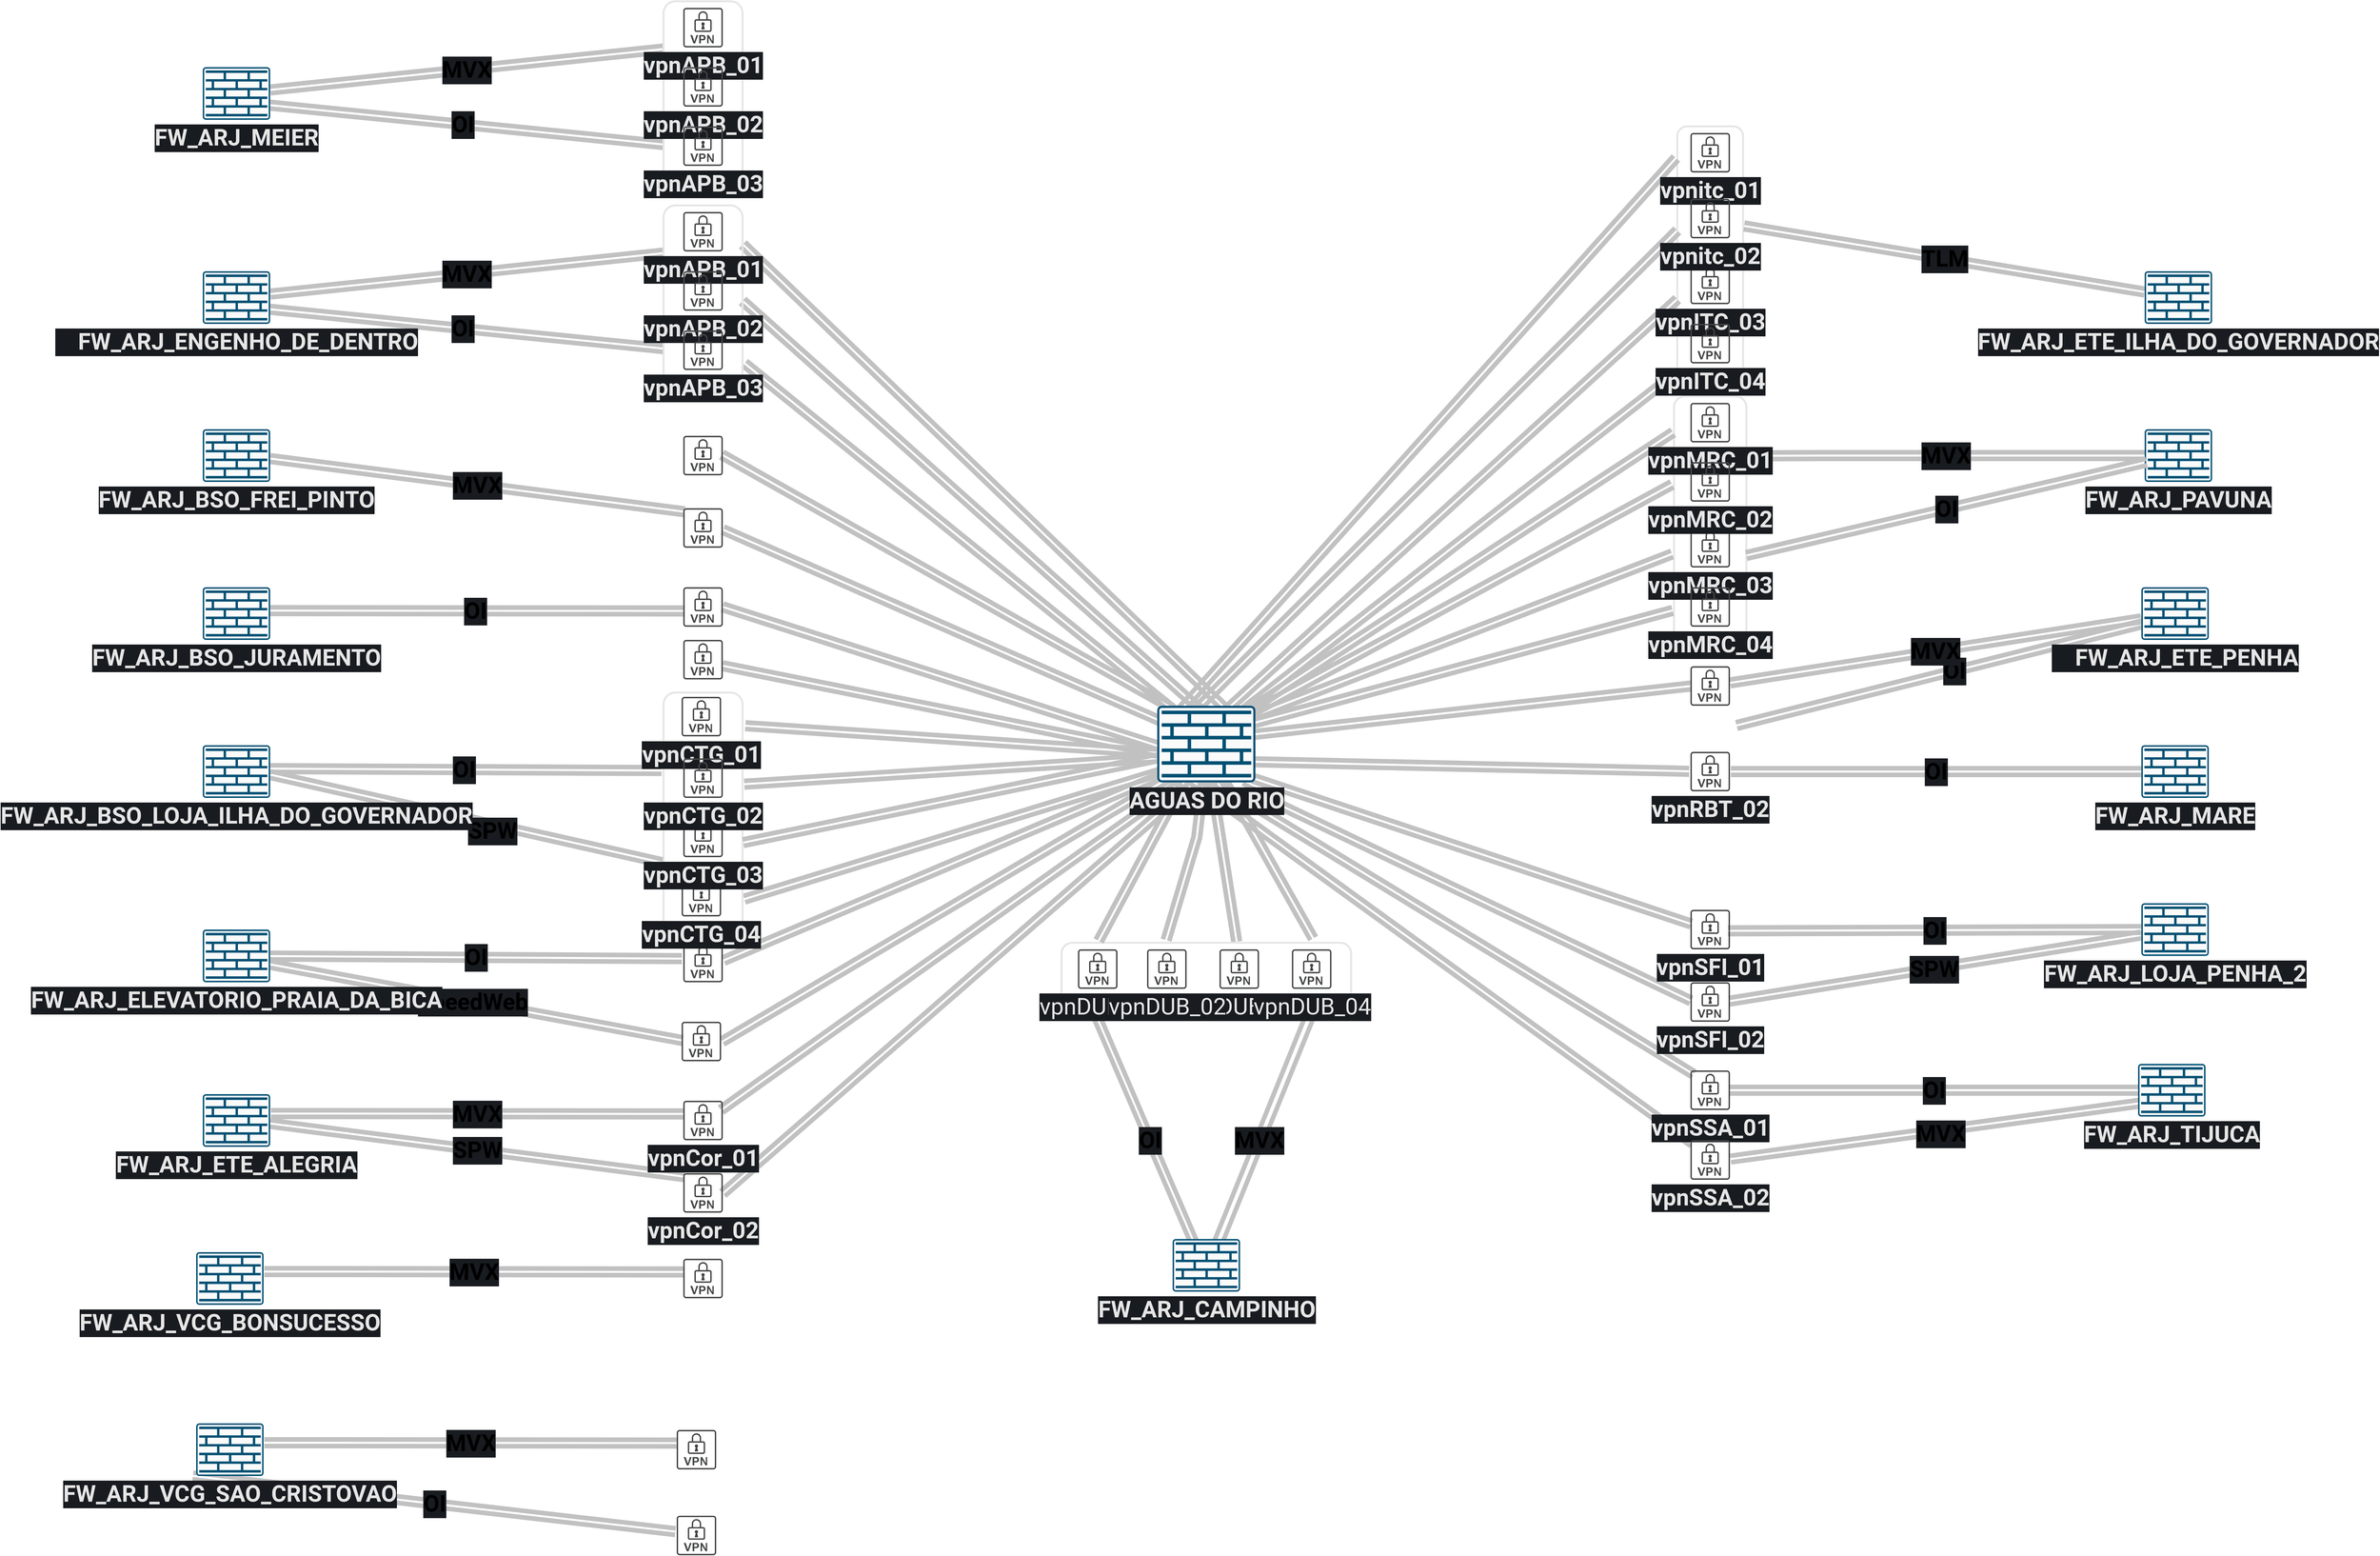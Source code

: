 <mxfile version="21.4.0" type="github">
  <diagram name="RIONORTE" id="onzbQbfF4RDAJLAgEAU8">
    <mxGraphModel dx="7985" dy="3888" grid="1" gridSize="10" guides="1" tooltips="1" connect="1" arrows="1" fold="1" page="0" pageScale="1" pageWidth="827" pageHeight="1169" math="0" shadow="0">
      <root>
        <mxCell id="0" />
        <mxCell id="1" parent="0" />
        <mxCell id="0F72Bn0jdp5sBGRfY1L6-18" value="&lt;b style=&quot;border-color: var(--border-color); font-size: 35px;&quot;&gt;&lt;font style=&quot;border-color: var(--border-color); font-size: 35px;&quot;&gt;OI&lt;/font&gt;&lt;/b&gt;" style="rounded=0;orthogonalLoop=1;jettySize=auto;html=1;strokeWidth=7;endArrow=none;endFill=0;strokeColor=#c2c1c2;shape=link;fontSize=35;fontFamily=Roboto;fontSource=https://fonts.googleapis.com/css?family=Roboto;labelBackgroundColor=#181B1F;entryX=-0.033;entryY=0.402;entryDx=0;entryDy=0;entryPerimeter=0;exitX=0.615;exitY=0.621;exitDx=0;exitDy=0;exitPerimeter=0;" edge="1" parent="1" target="0F72Bn0jdp5sBGRfY1L6-19">
          <mxGeometry relative="1" as="geometry">
            <mxPoint x="-1490" y="1256.82" as="targetPoint" />
            <mxPoint x="-2215.024" y="1230.0" as="sourcePoint" />
          </mxGeometry>
        </mxCell>
        <mxCell id="0F72Bn0jdp5sBGRfY1L6-19" value="" style="sketch=0;pointerEvents=1;shadow=0;dashed=0;html=1;strokeColor=none;fillColor=#434445;aspect=fixed;labelPosition=center;verticalLabelPosition=bottom;verticalAlign=top;align=center;outlineConnect=0;shape=mxgraph.vvd.vpn;fontSize=35;fontFamily=Roboto;fontSource=https://fonts.googleapis.com/css?family=Roboto;fontColor=#E6E6E6;labelBackgroundColor=#181B1F;" vertex="1" parent="1">
          <mxGeometry x="-1480" y="1290.32" width="60" height="60" as="geometry" />
        </mxCell>
        <mxCell id="0F72Bn0jdp5sBGRfY1L6-1" value="&lt;b style=&quot;border-color: var(--border-color); font-size: 35px;&quot;&gt;&lt;font style=&quot;border-color: var(--border-color); font-size: 35px;&quot;&gt;OI&lt;/font&gt;&lt;/b&gt;" style="rounded=0;orthogonalLoop=1;jettySize=auto;html=1;strokeWidth=7;endArrow=none;endFill=0;strokeColor=#c2c1c2;shape=link;fontSize=35;fontFamily=Roboto;fontSource=https://fonts.googleapis.com/css?family=Roboto;exitX=0.466;exitY=0.548;exitDx=0;exitDy=0;exitPerimeter=0;labelBackgroundColor=#181B1F;" edge="1" parent="1" source="8FgwcvRIyHQLVMrllgTb-44">
          <mxGeometry relative="1" as="geometry">
            <mxPoint x="130" y="90" as="targetPoint" />
            <mxPoint x="763" y="40" as="sourcePoint" />
          </mxGeometry>
        </mxCell>
        <mxCell id="ArYwc4VSTUIGlC5Kt4IR-6" value="&lt;b style=&quot;border-color: var(--border-color); font-size: 35px;&quot;&gt;&lt;font style=&quot;border-color: var(--border-color); font-size: 35px;&quot;&gt;MVX&lt;/font&gt;&lt;/b&gt;" style="rounded=0;orthogonalLoop=1;jettySize=auto;html=1;strokeWidth=7;endArrow=none;endFill=0;strokeColor=#c2c1c2;shape=link;fontSize=35;fontFamily=Roboto;fontSource=https://fonts.googleapis.com/css?family=Roboto;exitX=0.557;exitY=0.438;exitDx=0;exitDy=0;exitPerimeter=0;labelBackgroundColor=#181B1F;entryX=0.854;entryY=1.045;entryDx=0;entryDy=0;width=6.471;entryPerimeter=0;" parent="1" source="kMCeNx05lhO0hg5yUVcD-10" target="ArYwc4VSTUIGlC5Kt4IR-33" edge="1">
          <mxGeometry relative="1" as="geometry">
            <mxPoint x="-315.44" y="700" as="targetPoint" />
            <mxPoint x="-1773.04" y="643" as="sourcePoint" />
          </mxGeometry>
        </mxCell>
        <mxCell id="ArYwc4VSTUIGlC5Kt4IR-37" style="rounded=0;orthogonalLoop=1;jettySize=auto;html=1;strokeWidth=7;endArrow=none;endFill=0;strokeColor=#c2c1c2;shape=link;fontSize=35;fontFamily=Roboto;fontSource=https://fonts.googleapis.com/css?family=Roboto;labelBackgroundColor=#181B1F;exitX=0.516;exitY=0.599;exitDx=0;exitDy=0;exitPerimeter=0;entryX=0.869;entryY=-0.059;entryDx=0;entryDy=0;entryPerimeter=0;" parent="1" source="47inE0um5gzFqJknWhK_-25" target="ArYwc4VSTUIGlC5Kt4IR-33" edge="1">
          <mxGeometry relative="1" as="geometry">
            <mxPoint x="-1330" y="1140" as="targetPoint" />
            <mxPoint x="-435" y="340" as="sourcePoint" />
          </mxGeometry>
        </mxCell>
        <mxCell id="ArYwc4VSTUIGlC5Kt4IR-38" style="rounded=0;orthogonalLoop=1;jettySize=auto;html=1;strokeWidth=7;endArrow=none;endFill=0;strokeColor=#c2c1c2;shape=link;fontSize=35;fontFamily=Roboto;fontSource=https://fonts.googleapis.com/css?family=Roboto;labelBackgroundColor=#181B1F;exitX=0.508;exitY=0.609;exitDx=0;exitDy=0;exitPerimeter=0;entryX=0.605;entryY=-0.014;entryDx=0;entryDy=0;entryPerimeter=0;" parent="1" source="47inE0um5gzFqJknWhK_-25" target="ArYwc4VSTUIGlC5Kt4IR-33" edge="1">
          <mxGeometry relative="1" as="geometry">
            <mxPoint x="-1350" y="1050" as="targetPoint" />
            <mxPoint x="-465" y="350" as="sourcePoint" />
          </mxGeometry>
        </mxCell>
        <mxCell id="ArYwc4VSTUIGlC5Kt4IR-36" style="rounded=0;orthogonalLoop=1;jettySize=auto;html=1;strokeWidth=7;endArrow=none;endFill=0;strokeColor=#c2c1c2;shape=link;fontSize=35;fontFamily=Roboto;fontSource=https://fonts.googleapis.com/css?family=Roboto;labelBackgroundColor=#181B1F;exitX=0.508;exitY=0.577;exitDx=0;exitDy=0;exitPerimeter=0;entryX=0.361;entryY=-0.036;entryDx=0;entryDy=0;entryPerimeter=0;" parent="1" source="47inE0um5gzFqJknWhK_-25" target="ArYwc4VSTUIGlC5Kt4IR-33" edge="1">
          <mxGeometry relative="1" as="geometry">
            <mxPoint x="-1350" y="970" as="targetPoint" />
            <mxPoint x="-545" y="280" as="sourcePoint" />
            <Array as="points">
              <mxPoint x="-690" y="260" />
            </Array>
          </mxGeometry>
        </mxCell>
        <mxCell id="ArYwc4VSTUIGlC5Kt4IR-33" value="" style="rounded=1;whiteSpace=wrap;html=1;fillColor=none;strokeWidth=3;strokeColor=#E6E6E6;labelPosition=center;verticalLabelPosition=top;align=center;verticalAlign=bottom;labelBackgroundColor=#181B1F;fontSize=35;" parent="1" vertex="1">
          <mxGeometry x="-895.44" y="420" width="440" height="110" as="geometry" />
        </mxCell>
        <mxCell id="ArYwc4VSTUIGlC5Kt4IR-25" value="" style="rounded=1;whiteSpace=wrap;html=1;fillColor=none;strokeWidth=3;strokeColor=#E6E6E6;labelPosition=center;verticalLabelPosition=top;align=center;verticalAlign=bottom;labelBackgroundColor=#181B1F;fontSize=35;" parent="1" vertex="1">
          <mxGeometry x="35" y="-410" width="110" height="390" as="geometry" />
        </mxCell>
        <mxCell id="ArYwc4VSTUIGlC5Kt4IR-23" value="" style="rounded=1;whiteSpace=wrap;html=1;fillColor=none;strokeWidth=3;strokeColor=#E6E6E6;labelPosition=center;verticalLabelPosition=top;align=center;verticalAlign=bottom;labelBackgroundColor=#181B1F;fontSize=35;" parent="1" vertex="1">
          <mxGeometry x="40" y="-820" width="100" height="400" as="geometry" />
        </mxCell>
        <mxCell id="ArYwc4VSTUIGlC5Kt4IR-21" style="rounded=0;orthogonalLoop=1;jettySize=auto;html=1;strokeWidth=7;endArrow=none;endFill=0;strokeColor=#c2c1c2;shape=link;fontSize=35;fontFamily=Roboto;fontSource=https://fonts.googleapis.com/css?family=Roboto;labelBackgroundColor=#181B1F;exitX=0.311;exitY=0.754;exitDx=0;exitDy=0;exitPerimeter=0;entryX=1.022;entryY=0.848;entryDx=0;entryDy=0;entryPerimeter=0;" parent="1" source="47inE0um5gzFqJknWhK_-25" target="ArYwc4VSTUIGlC5Kt4IR-17" edge="1">
          <mxGeometry relative="1" as="geometry">
            <mxPoint x="-1380" y="320" as="targetPoint" />
            <mxPoint x="-729" y="198" as="sourcePoint" />
          </mxGeometry>
        </mxCell>
        <mxCell id="ArYwc4VSTUIGlC5Kt4IR-17" value="" style="rounded=1;whiteSpace=wrap;html=1;fillColor=none;strokeWidth=3;strokeColor=#E6E6E6;labelPosition=center;verticalLabelPosition=top;align=center;verticalAlign=bottom;labelBackgroundColor=#181B1F;fontSize=35;" parent="1" vertex="1">
          <mxGeometry x="-1500" y="40" width="120" height="370" as="geometry" />
        </mxCell>
        <mxCell id="ArYwc4VSTUIGlC5Kt4IR-7" value="&lt;b style=&quot;border-color: var(--border-color); font-size: 35px;&quot;&gt;&lt;font style=&quot;border-color: var(--border-color); font-size: 35px;&quot;&gt;OI&lt;/font&gt;&lt;/b&gt;" style="rounded=0;orthogonalLoop=1;jettySize=auto;html=1;strokeWidth=7;endArrow=none;endFill=0;strokeColor=#c2c1c2;shape=link;fontSize=35;fontFamily=Roboto;fontSource=https://fonts.googleapis.com/css?family=Roboto;exitX=0.442;exitY=0.438;exitDx=0;exitDy=0;exitPerimeter=0;labelBackgroundColor=#181B1F;entryX=0.124;entryY=1.045;entryDx=0;entryDy=0;entryPerimeter=0;" parent="1" source="kMCeNx05lhO0hg5yUVcD-10" target="ArYwc4VSTUIGlC5Kt4IR-33" edge="1">
          <mxGeometry relative="1" as="geometry">
            <mxPoint x="-1555.44" y="880" as="targetPoint" />
            <mxPoint x="-1753.44" y="728" as="sourcePoint" />
          </mxGeometry>
        </mxCell>
        <mxCell id="kMCeNx05lhO0hg5yUVcD-106" value="&lt;b style=&quot;border-color: var(--border-color); font-size: 35px;&quot;&gt;&lt;font style=&quot;border-color: var(--border-color); font-size: 35px;&quot;&gt;SpeedWeb&lt;/font&gt;&lt;/b&gt;" style="rounded=0;orthogonalLoop=1;jettySize=auto;html=1;strokeWidth=7;endArrow=none;endFill=0;strokeColor=#c2c1c2;shape=link;fontSize=35;fontFamily=Roboto;fontSource=https://fonts.googleapis.com/css?family=Roboto;labelBackgroundColor=#181B1F;entryX=0.028;entryY=0.476;entryDx=0;entryDy=0;exitX=0.85;exitY=0.625;exitDx=0;exitDy=0;exitPerimeter=0;entryPerimeter=0;" parent="1" source="93xmVZuqs_C2BlXIlUVw-19" target="93xmVZuqs_C2BlXIlUVw-10" edge="1">
          <mxGeometry x="0.006" relative="1" as="geometry">
            <mxPoint x="-1480" y="531.5" as="targetPoint" />
            <mxPoint x="-1738" y="450" as="sourcePoint" />
            <mxPoint as="offset" />
          </mxGeometry>
        </mxCell>
        <mxCell id="kMCeNx05lhO0hg5yUVcD-105" value="&lt;b style=&quot;border-color: var(--border-color); font-size: 35px;&quot;&gt;&lt;font style=&quot;border-color: var(--border-color); font-size: 35px;&quot;&gt;OI&lt;/font&gt;&lt;/b&gt;" style="rounded=0;orthogonalLoop=1;jettySize=auto;html=1;strokeWidth=7;endArrow=none;endFill=0;strokeColor=#c2c1c2;shape=link;fontSize=35;fontFamily=Roboto;fontSource=https://fonts.googleapis.com/css?family=Roboto;labelBackgroundColor=#181B1F;entryX=0;entryY=0.75;entryDx=0;entryDy=0;exitX=0.874;exitY=0.706;exitDx=0;exitDy=0;exitPerimeter=0;" parent="1" source="47inE0um5gzFqJknWhK_-15" target="kMCeNx05lhO0hg5yUVcD-1" edge="1">
          <mxGeometry relative="1" as="geometry">
            <mxPoint x="-1480" y="-562.5" as="targetPoint" />
            <mxPoint x="-1728" y="-507.5" as="sourcePoint" />
          </mxGeometry>
        </mxCell>
        <mxCell id="kMCeNx05lhO0hg5yUVcD-99" style="rounded=0;orthogonalLoop=1;jettySize=auto;html=1;strokeWidth=7;endArrow=none;endFill=0;strokeColor=#c2c1c2;shape=link;fontSize=35;fontFamily=Roboto;fontSource=https://fonts.googleapis.com/css?family=Roboto;labelBackgroundColor=#181B1F;entryX=1.022;entryY=0.448;entryDx=0;entryDy=0;exitX=0.313;exitY=0.76;exitDx=0;exitDy=0;exitPerimeter=0;entryPerimeter=0;" parent="1" source="47inE0um5gzFqJknWhK_-25" target="93xmVZuqs_C2BlXIlUVw-26" edge="1">
          <mxGeometry relative="1" as="geometry">
            <mxPoint x="-1403.827" y="425.65" as="targetPoint" />
            <mxPoint x="-697" y="211" as="sourcePoint" />
          </mxGeometry>
        </mxCell>
        <mxCell id="kMCeNx05lhO0hg5yUVcD-101" style="rounded=0;orthogonalLoop=1;jettySize=auto;html=1;strokeWidth=7;endArrow=none;endFill=0;strokeColor=#c2c1c2;shape=link;fontSize=35;fontFamily=Roboto;fontSource=https://fonts.googleapis.com/css?family=Roboto;labelBackgroundColor=#181B1F;entryX=1.028;entryY=0.504;entryDx=0;entryDy=0;exitX=0.386;exitY=0.74;exitDx=0;exitDy=0;exitPerimeter=0;entryPerimeter=0;" parent="1" source="47inE0um5gzFqJknWhK_-25" target="93xmVZuqs_C2BlXIlUVw-10" edge="1">
          <mxGeometry relative="1" as="geometry">
            <mxPoint x="-1403.827" y="497.28" as="targetPoint" />
            <mxPoint x="-677" y="231" as="sourcePoint" />
          </mxGeometry>
        </mxCell>
        <mxCell id="kMCeNx05lhO0hg5yUVcD-91" style="rounded=0;orthogonalLoop=1;jettySize=auto;html=1;strokeWidth=7;endArrow=none;endFill=0;strokeColor=#c2c1c2;shape=link;fontSize=35;fontFamily=Roboto;fontSource=https://fonts.googleapis.com/css?family=Roboto;exitX=0.785;exitY=0.229;exitDx=0;exitDy=0;exitPerimeter=0;labelBackgroundColor=#181B1F;entryX=-0.026;entryY=0.614;entryDx=0;entryDy=0;entryPerimeter=0;" parent="1" source="47inE0um5gzFqJknWhK_-25" target="ArYwc4VSTUIGlC5Kt4IR-25" edge="1">
          <mxGeometry relative="1" as="geometry">
            <mxPoint x="-20" y="-168" as="targetPoint" />
            <mxPoint x="-667" y="207.5" as="sourcePoint" />
          </mxGeometry>
        </mxCell>
        <mxCell id="kMCeNx05lhO0hg5yUVcD-90" style="rounded=0;orthogonalLoop=1;jettySize=auto;html=1;strokeWidth=7;endArrow=none;endFill=0;strokeColor=#c2c1c2;shape=link;fontSize=35;fontFamily=Roboto;fontSource=https://fonts.googleapis.com/css?family=Roboto;exitX=0.793;exitY=0.208;exitDx=0;exitDy=0;exitPerimeter=0;labelBackgroundColor=#181B1F;entryX=-0.026;entryY=0.343;entryDx=0;entryDy=0;entryPerimeter=0;" parent="1" source="47inE0um5gzFqJknWhK_-25" target="ArYwc4VSTUIGlC5Kt4IR-25" edge="1">
          <mxGeometry relative="1" as="geometry">
            <mxPoint x="10" y="-250" as="targetPoint" />
            <mxPoint x="-660" y="20.5" as="sourcePoint" />
          </mxGeometry>
        </mxCell>
        <mxCell id="kMCeNx05lhO0hg5yUVcD-78" style="rounded=0;orthogonalLoop=1;jettySize=auto;html=1;strokeWidth=7;endArrow=none;endFill=0;strokeColor=#c2c1c2;shape=link;fontSize=35;fontFamily=Roboto;fontSource=https://fonts.googleapis.com/css?family=Roboto;exitX=0.342;exitY=0.119;exitDx=0;exitDy=0;exitPerimeter=0;labelBackgroundColor=#181B1F;entryX=0;entryY=0.395;entryDx=0;entryDy=0;entryPerimeter=0;" parent="1" source="47inE0um5gzFqJknWhK_-25" target="ArYwc4VSTUIGlC5Kt4IR-23" edge="1">
          <mxGeometry relative="1" as="geometry">
            <mxPoint x="47.04" y="-575.89" as="targetPoint" />
            <mxPoint x="-670" y="-317" as="sourcePoint" />
          </mxGeometry>
        </mxCell>
        <mxCell id="kMCeNx05lhO0hg5yUVcD-79" style="rounded=0;orthogonalLoop=1;jettySize=auto;html=1;strokeWidth=7;endArrow=none;endFill=0;strokeColor=#c2c1c2;shape=link;fontSize=35;fontFamily=Roboto;fontSource=https://fonts.googleapis.com/css?family=Roboto;exitX=0.216;exitY=0.087;exitDx=0;exitDy=0;exitPerimeter=0;labelBackgroundColor=#181B1F;entryX=-0.021;entryY=0.12;entryDx=0;entryDy=0;entryPerimeter=0;" parent="1" source="47inE0um5gzFqJknWhK_-25" target="ArYwc4VSTUIGlC5Kt4IR-23" edge="1">
          <mxGeometry relative="1" as="geometry">
            <mxPoint x="48" y="-637.08" as="targetPoint" />
            <mxPoint x="-780" y="-218.5" as="sourcePoint" />
          </mxGeometry>
        </mxCell>
        <mxCell id="kMCeNx05lhO0hg5yUVcD-24" style="rounded=0;orthogonalLoop=1;jettySize=auto;html=1;strokeWidth=7;endArrow=none;endFill=0;strokeColor=#c2c1c2;shape=link;fontSize=35;fontFamily=Roboto;fontSource=https://fonts.googleapis.com/css?family=Roboto;exitX=0.02;exitY=0.614;exitDx=0;exitDy=0;exitPerimeter=0;labelBackgroundColor=#181B1F;entryX=0.99;entryY=0.653;entryDx=0;entryDy=0;entryPerimeter=0;" parent="1" source="47inE0um5gzFqJknWhK_-25" target="93xmVZuqs_C2BlXIlUVw-7" edge="1">
          <mxGeometry relative="1" as="geometry">
            <mxPoint x="-1144.9" y="-28" as="targetPoint" />
            <mxPoint x="-799.9" y="203" as="sourcePoint" />
          </mxGeometry>
        </mxCell>
        <mxCell id="kMCeNx05lhO0hg5yUVcD-18" style="rounded=0;orthogonalLoop=1;jettySize=auto;html=1;strokeWidth=7;endArrow=none;endFill=0;strokeColor=#c2c1c2;shape=link;fontSize=35;fontFamily=Roboto;fontSource=https://fonts.googleapis.com/css?family=Roboto;exitX=0.83;exitY=0.206;exitDx=0;exitDy=0;exitPerimeter=0;labelBackgroundColor=#181B1F;entryX=1.004;entryY=0.204;entryDx=0;entryDy=0;entryPerimeter=0;" parent="1" source="47inE0um5gzFqJknWhK_-25" target="kMCeNx05lhO0hg5yUVcD-1" edge="1">
          <mxGeometry relative="1" as="geometry">
            <mxPoint x="-890" y="-610" as="targetPoint" />
            <mxPoint x="-567" y="50" as="sourcePoint" />
          </mxGeometry>
        </mxCell>
        <mxCell id="kMCeNx05lhO0hg5yUVcD-22" style="rounded=0;orthogonalLoop=1;jettySize=auto;html=1;strokeWidth=7;endArrow=none;endFill=0;strokeColor=#c2c1c2;shape=link;fontSize=35;fontFamily=Roboto;fontSource=https://fonts.googleapis.com/css?family=Roboto;exitX=0.488;exitY=0.106;exitDx=0;exitDy=0;exitPerimeter=0;labelBackgroundColor=#181B1F;entryX=1;entryY=0.5;entryDx=0;entryDy=0;" parent="1" source="47inE0um5gzFqJknWhK_-25" target="kMCeNx05lhO0hg5yUVcD-1" edge="1">
          <mxGeometry relative="1" as="geometry">
            <mxPoint x="-970.6" y="-580" as="targetPoint" />
            <mxPoint x="-647.6" y="80" as="sourcePoint" />
          </mxGeometry>
        </mxCell>
        <mxCell id="kMCeNx05lhO0hg5yUVcD-47" style="rounded=0;orthogonalLoop=1;jettySize=auto;html=1;strokeWidth=7;endArrow=none;endFill=0;strokeColor=#c2c1c2;shape=link;fontSize=35;fontFamily=Roboto;fontSource=https://fonts.googleapis.com/css?family=Roboto;labelBackgroundColor=#181B1F;exitX=0.433;exitY=0.609;exitDx=0;exitDy=0;exitPerimeter=0;entryX=0.128;entryY=-0.025;entryDx=0;entryDy=0;entryPerimeter=0;" parent="1" source="47inE0um5gzFqJknWhK_-25" target="ArYwc4VSTUIGlC5Kt4IR-33" edge="1">
          <mxGeometry relative="1" as="geometry">
            <mxPoint x="-1360" y="870" as="targetPoint" />
            <mxPoint x="-608" y="411" as="sourcePoint" />
          </mxGeometry>
        </mxCell>
        <mxCell id="kMCeNx05lhO0hg5yUVcD-46" style="rounded=0;orthogonalLoop=1;jettySize=auto;html=1;strokeWidth=7;endArrow=none;endFill=0;strokeColor=#c2c1c2;shape=link;fontSize=35;fontFamily=Roboto;fontSource=https://fonts.googleapis.com/css?family=Roboto;labelBackgroundColor=#181B1F;exitX=0.347;exitY=1.04;exitDx=0;exitDy=0;exitPerimeter=0;entryX=1;entryY=0.517;entryDx=0;entryDy=0;entryPerimeter=0;" parent="1" source="47inE0um5gzFqJknWhK_-25" target="kMCeNx05lhO0hg5yUVcD-6" edge="1">
          <mxGeometry relative="1" as="geometry">
            <mxPoint x="-890" y="613" as="targetPoint" />
            <mxPoint x="-740" y="270" as="sourcePoint" />
          </mxGeometry>
        </mxCell>
        <mxCell id="kMCeNx05lhO0hg5yUVcD-45" style="rounded=0;orthogonalLoop=1;jettySize=auto;html=1;strokeWidth=7;endArrow=none;endFill=0;strokeColor=#c2c1c2;shape=link;fontSize=35;fontFamily=Roboto;fontSource=https://fonts.googleapis.com/css?family=Roboto;labelBackgroundColor=#181B1F;entryX=0.954;entryY=0.237;entryDx=0;entryDy=0;entryPerimeter=0;exitX=0.25;exitY=1;exitDx=0;exitDy=0;exitPerimeter=0;" parent="1" source="47inE0um5gzFqJknWhK_-25" target="kMCeNx05lhO0hg5yUVcD-7" edge="1">
          <mxGeometry relative="1" as="geometry">
            <mxPoint x="-920" y="512" as="targetPoint" />
            <mxPoint x="-608" y="411" as="sourcePoint" />
          </mxGeometry>
        </mxCell>
        <mxCell id="kMCeNx05lhO0hg5yUVcD-44" style="rounded=0;orthogonalLoop=1;jettySize=auto;html=1;strokeWidth=7;endArrow=none;endFill=0;strokeColor=#c2c1c2;shape=link;fontSize=35;fontFamily=Roboto;fontSource=https://fonts.googleapis.com/css?family=Roboto;labelBackgroundColor=#181B1F;exitX=0.217;exitY=0.624;exitDx=0;exitDy=0;exitPerimeter=0;entryX=1.008;entryY=0.616;entryDx=0;entryDy=0;entryPerimeter=0;" parent="1" source="47inE0um5gzFqJknWhK_-25" target="ArYwc4VSTUIGlC5Kt4IR-17" edge="1">
          <mxGeometry relative="1" as="geometry">
            <mxPoint x="-1340" y="340" as="targetPoint" />
            <mxPoint x="-638" y="319" as="sourcePoint" />
          </mxGeometry>
        </mxCell>
        <mxCell id="kMCeNx05lhO0hg5yUVcD-43" style="rounded=0;orthogonalLoop=1;jettySize=auto;html=1;strokeWidth=7;endArrow=none;endFill=0;strokeColor=#c2c1c2;shape=link;fontSize=35;fontFamily=Roboto;fontSource=https://fonts.googleapis.com/css?family=Roboto;labelBackgroundColor=#181B1F;entryX=1.022;entryY=0.376;entryDx=0;entryDy=0;entryPerimeter=0;exitX=0.123;exitY=0.674;exitDx=0;exitDy=0;exitPerimeter=0;" parent="1" source="47inE0um5gzFqJknWhK_-25" target="ArYwc4VSTUIGlC5Kt4IR-17" edge="1">
          <mxGeometry relative="1" as="geometry">
            <mxPoint x="-1363.476" y="243.12" as="targetPoint" />
            <mxPoint x="-880" y="220" as="sourcePoint" />
          </mxGeometry>
        </mxCell>
        <mxCell id="kMCeNx05lhO0hg5yUVcD-42" style="rounded=0;orthogonalLoop=1;jettySize=auto;html=1;strokeWidth=7;endArrow=none;endFill=0;strokeColor=#c2c1c2;shape=link;fontSize=35;fontFamily=Roboto;fontSource=https://fonts.googleapis.com/css?family=Roboto;exitX=0.217;exitY=0.634;exitDx=0;exitDy=0;exitPerimeter=0;labelBackgroundColor=#181B1F;entryX=1.035;entryY=0.136;entryDx=0;entryDy=0;entryPerimeter=0;" parent="1" source="47inE0um5gzFqJknWhK_-25" target="ArYwc4VSTUIGlC5Kt4IR-17" edge="1">
          <mxGeometry relative="1" as="geometry">
            <mxPoint x="-1361.728" y="152.4" as="targetPoint" />
            <mxPoint x="-653" y="580" as="sourcePoint" />
          </mxGeometry>
        </mxCell>
        <mxCell id="kMCeNx05lhO0hg5yUVcD-41" style="rounded=0;orthogonalLoop=1;jettySize=auto;html=1;strokeWidth=7;endArrow=none;endFill=0;strokeColor=#c2c1c2;shape=link;fontSize=35;fontFamily=Roboto;fontSource=https://fonts.googleapis.com/css?family=Roboto;exitX=0.094;exitY=0.56;exitDx=0;exitDy=0;exitPerimeter=0;labelBackgroundColor=#181B1F;entryX=0.991;entryY=0.494;entryDx=0;entryDy=0;entryPerimeter=0;" parent="1" source="47inE0um5gzFqJknWhK_-25" target="93xmVZuqs_C2BlXIlUVw-6" edge="1">
          <mxGeometry relative="1" as="geometry">
            <mxPoint x="-1005.1" y="-35" as="targetPoint" />
            <mxPoint x="-687.9" y="520" as="sourcePoint" />
          </mxGeometry>
        </mxCell>
        <mxCell id="kMCeNx05lhO0hg5yUVcD-40" style="rounded=0;orthogonalLoop=1;jettySize=auto;html=1;strokeWidth=7;endArrow=none;endFill=0;strokeColor=#c2c1c2;shape=link;fontSize=35;fontFamily=Roboto;fontSource=https://fonts.googleapis.com/css?family=Roboto;exitX=0.142;exitY=0.26;exitDx=0;exitDy=0;exitPerimeter=0;labelBackgroundColor=#181B1F;entryX=1.002;entryY=0.54;entryDx=0;entryDy=0;entryPerimeter=0;" parent="1" source="47inE0um5gzFqJknWhK_-25" target="8FgwcvRIyHQLVMrllgTb-10" edge="1">
          <mxGeometry relative="1" as="geometry">
            <mxPoint x="-1050" y="-180" as="targetPoint" />
            <mxPoint x="-803" y="176.5" as="sourcePoint" />
          </mxGeometry>
        </mxCell>
        <mxCell id="kMCeNx05lhO0hg5yUVcD-39" style="rounded=0;orthogonalLoop=1;jettySize=auto;html=1;strokeWidth=7;endArrow=none;endFill=0;strokeColor=#c2c1c2;shape=link;fontSize=35;fontFamily=Roboto;fontSource=https://fonts.googleapis.com/css?family=Roboto;exitX=0.15;exitY=0.031;exitDx=0;exitDy=0;exitPerimeter=0;labelBackgroundColor=#181B1F;entryX=0.974;entryY=0.475;entryDx=0;entryDy=0;entryPerimeter=0;" parent="1" source="47inE0um5gzFqJknWhK_-25" target="8FgwcvRIyHQLVMrllgTb-13" edge="1">
          <mxGeometry relative="1" as="geometry">
            <mxPoint x="-1103" y="-485.5" as="targetPoint" />
            <mxPoint x="-760" y="176.5" as="sourcePoint" />
          </mxGeometry>
        </mxCell>
        <mxCell id="kMCeNx05lhO0hg5yUVcD-38" style="rounded=0;orthogonalLoop=1;jettySize=auto;html=1;strokeWidth=7;endArrow=none;endFill=0;strokeColor=#c2c1c2;shape=link;fontSize=35;fontFamily=Roboto;fontSource=https://fonts.googleapis.com/css?family=Roboto;exitX=0.202;exitY=0.092;exitDx=0;exitDy=0;exitPerimeter=0;labelBackgroundColor=#181B1F;entryX=1.025;entryY=0.827;entryDx=0;entryDy=0;entryPerimeter=0;" parent="1" source="47inE0um5gzFqJknWhK_-25" target="kMCeNx05lhO0hg5yUVcD-1" edge="1">
          <mxGeometry relative="1" as="geometry">
            <mxPoint x="-1040" y="-450" as="targetPoint" />
            <mxPoint x="-1074.9" y="17" as="sourcePoint" />
          </mxGeometry>
        </mxCell>
        <mxCell id="kMCeNx05lhO0hg5yUVcD-37" style="rounded=0;orthogonalLoop=1;jettySize=auto;html=1;strokeWidth=7;endArrow=none;endFill=0;strokeColor=#c2c1c2;shape=link;fontSize=35;fontFamily=Roboto;fontSource=https://fonts.googleapis.com/css?family=Roboto;exitX=0.293;exitY=0.919;exitDx=0;exitDy=0;exitPerimeter=0;labelBackgroundColor=#181B1F;entryX=0.057;entryY=0.083;entryDx=0;entryDy=0;entryPerimeter=0;" parent="1" source="47inE0um5gzFqJknWhK_-25" target="kMCeNx05lhO0hg5yUVcD-26" edge="1">
          <mxGeometry relative="1" as="geometry">
            <mxPoint x="-452" y="730" as="targetPoint" />
            <mxPoint x="-790" y="281" as="sourcePoint" />
          </mxGeometry>
        </mxCell>
        <mxCell id="kMCeNx05lhO0hg5yUVcD-36" style="rounded=0;orthogonalLoop=1;jettySize=auto;html=1;strokeWidth=7;endArrow=none;endFill=0;strokeColor=#c2c1c2;shape=link;fontSize=35;fontFamily=Roboto;fontSource=https://fonts.googleapis.com/css?family=Roboto;exitX=0.508;exitY=0.935;exitDx=0;exitDy=0;exitPerimeter=0;labelBackgroundColor=#181B1F;entryX=0.083;entryY=0.1;entryDx=0;entryDy=0;entryPerimeter=0;" parent="1" source="47inE0um5gzFqJknWhK_-25" target="kMCeNx05lhO0hg5yUVcD-21" edge="1">
          <mxGeometry relative="1" as="geometry">
            <mxPoint x="-443" y="636" as="targetPoint" />
            <mxPoint x="-760" y="300" as="sourcePoint" />
          </mxGeometry>
        </mxCell>
        <mxCell id="kMCeNx05lhO0hg5yUVcD-34" style="rounded=0;orthogonalLoop=1;jettySize=auto;html=1;strokeWidth=7;endArrow=none;endFill=0;strokeColor=#c2c1c2;shape=link;fontSize=35;fontFamily=Roboto;fontSource=https://fonts.googleapis.com/css?family=Roboto;exitX=0.855;exitY=1.054;exitDx=0;exitDy=0;exitPerimeter=0;labelBackgroundColor=#181B1F;entryX=0.013;entryY=0.473;entryDx=0;entryDy=0;entryPerimeter=0;" parent="1" source="47inE0um5gzFqJknWhK_-25" target="93xmVZuqs_C2BlXIlUVw-30" edge="1">
          <mxGeometry relative="1" as="geometry">
            <mxPoint x="-391" y="350" as="targetPoint" />
            <mxPoint x="-682" y="260" as="sourcePoint" />
          </mxGeometry>
        </mxCell>
        <mxCell id="kMCeNx05lhO0hg5yUVcD-33" style="rounded=0;orthogonalLoop=1;jettySize=auto;html=1;strokeWidth=7;endArrow=none;endFill=0;strokeColor=#c2c1c2;shape=link;fontSize=35;fontFamily=Roboto;fontSource=https://fonts.googleapis.com/css?family=Roboto;exitX=0.973;exitY=0.944;exitDx=0;exitDy=0;exitPerimeter=0;labelBackgroundColor=#181B1F;entryX=0.02;entryY=0.36;entryDx=0;entryDy=0;entryPerimeter=0;" parent="1" source="47inE0um5gzFqJknWhK_-25" target="93xmVZuqs_C2BlXIlUVw-29" edge="1">
          <mxGeometry relative="1" as="geometry">
            <mxPoint x="-432" y="360" as="targetPoint" />
            <mxPoint x="-720" y="355" as="sourcePoint" />
          </mxGeometry>
        </mxCell>
        <mxCell id="kMCeNx05lhO0hg5yUVcD-32" style="rounded=0;orthogonalLoop=1;jettySize=auto;html=1;strokeWidth=7;endArrow=none;endFill=0;strokeColor=#c2c1c2;shape=link;fontSize=35;fontFamily=Roboto;fontSource=https://fonts.googleapis.com/css?family=Roboto;exitX=0.941;exitY=0.729;exitDx=0;exitDy=0;exitPerimeter=0;labelBackgroundColor=#181B1F;entryX=-0.032;entryY=0.493;entryDx=0;entryDy=0;entryPerimeter=0;" parent="1" source="47inE0um5gzFqJknWhK_-25" target="8FgwcvRIyHQLVMrllgTb-52" edge="1">
          <mxGeometry relative="1" as="geometry">
            <mxPoint x="50" y="137.5" as="targetPoint" />
            <mxPoint x="-680" y="380" as="sourcePoint" />
          </mxGeometry>
        </mxCell>
        <mxCell id="kMCeNx05lhO0hg5yUVcD-31" style="rounded=0;orthogonalLoop=1;jettySize=auto;html=1;strokeWidth=7;endArrow=none;endFill=0;strokeColor=#c2c1c2;shape=link;fontSize=35;fontFamily=Roboto;fontSource=https://fonts.googleapis.com/css?family=Roboto;exitX=0.947;exitY=0.379;exitDx=0;exitDy=0;exitPerimeter=0;labelBackgroundColor=#181B1F;entryX=0.022;entryY=0.5;entryDx=0;entryDy=0;entryPerimeter=0;" parent="1" source="47inE0um5gzFqJknWhK_-25" target="93xmVZuqs_C2BlXIlUVw-3" edge="1">
          <mxGeometry relative="1" as="geometry">
            <mxPoint x="-360" y="32" as="targetPoint" />
            <mxPoint x="-657" y="339" as="sourcePoint" />
          </mxGeometry>
        </mxCell>
        <mxCell id="kMCeNx05lhO0hg5yUVcD-30" style="rounded=0;orthogonalLoop=1;jettySize=auto;html=1;strokeWidth=7;endArrow=none;endFill=0;strokeColor=#c2c1c2;shape=link;fontSize=35;fontFamily=Roboto;fontSource=https://fonts.googleapis.com/css?family=Roboto;exitX=0.968;exitY=0.231;exitDx=0;exitDy=0;exitPerimeter=0;labelBackgroundColor=#181B1F;entryX=-0.019;entryY=0.834;entryDx=0;entryDy=0;entryPerimeter=0;" parent="1" source="47inE0um5gzFqJknWhK_-25" target="ArYwc4VSTUIGlC5Kt4IR-25" edge="1">
          <mxGeometry relative="1" as="geometry">
            <mxPoint x="-20" y="-90" as="targetPoint" />
            <mxPoint x="-600" y="113" as="sourcePoint" />
          </mxGeometry>
        </mxCell>
        <mxCell id="kMCeNx05lhO0hg5yUVcD-29" style="rounded=0;orthogonalLoop=1;jettySize=auto;html=1;strokeWidth=7;endArrow=none;endFill=0;strokeColor=#c2c1c2;shape=link;fontSize=35;fontFamily=Roboto;fontSource=https://fonts.googleapis.com/css?family=Roboto;exitX=0.85;exitY=0.129;exitDx=0;exitDy=0;exitPerimeter=0;labelBackgroundColor=#181B1F;entryX=-0.012;entryY=0.14;entryDx=0;entryDy=0;entryPerimeter=0;" parent="1" source="47inE0um5gzFqJknWhK_-25" target="ArYwc4VSTUIGlC5Kt4IR-25" edge="1">
          <mxGeometry relative="1" as="geometry">
            <mxPoint x="10" y="-321" as="targetPoint" />
            <mxPoint x="-655" y="241" as="sourcePoint" />
          </mxGeometry>
        </mxCell>
        <mxCell id="kMCeNx05lhO0hg5yUVcD-28" style="rounded=0;orthogonalLoop=1;jettySize=auto;html=1;strokeWidth=7;endArrow=none;endFill=0;strokeColor=#c2c1c2;shape=link;fontSize=35;fontFamily=Roboto;fontSource=https://fonts.googleapis.com/css?family=Roboto;exitX=0.668;exitY=0.272;exitDx=0;exitDy=0;exitPerimeter=0;labelBackgroundColor=#181B1F;entryX=-0.036;entryY=0.94;entryDx=0;entryDy=0;entryPerimeter=0;" parent="1" source="47inE0um5gzFqJknWhK_-25" target="ArYwc4VSTUIGlC5Kt4IR-23" edge="1">
          <mxGeometry relative="1" as="geometry">
            <mxPoint x="30" y="-410" as="targetPoint" />
            <mxPoint x="-670" y="300" as="sourcePoint" />
          </mxGeometry>
        </mxCell>
        <mxCell id="kMCeNx05lhO0hg5yUVcD-25" value="&lt;b style=&quot;border-color: var(--border-color); font-size: 35px;&quot;&gt;&lt;font style=&quot;border-color: var(--border-color); font-size: 35px;&quot;&gt;MVX&lt;/font&gt;&lt;/b&gt;" style="rounded=0;orthogonalLoop=1;jettySize=auto;html=1;strokeWidth=7;endArrow=none;endFill=0;strokeColor=#c2c1c2;shape=link;fontSize=35;fontFamily=Roboto;fontSource=https://fonts.googleapis.com/css?family=Roboto;labelBackgroundColor=#181B1F;exitX=0.16;exitY=0.723;exitDx=0;exitDy=0;exitPerimeter=0;entryX=1.013;entryY=0.477;entryDx=0;entryDy=0;entryPerimeter=0;" parent="1" source="kMCeNx05lhO0hg5yUVcD-20" target="kMCeNx05lhO0hg5yUVcD-26" edge="1">
          <mxGeometry x="-0.002" y="5" relative="1" as="geometry">
            <mxPoint x="35" y="876.398" as="targetPoint" />
            <mxPoint x="385" y="786" as="sourcePoint" />
            <mxPoint as="offset" />
          </mxGeometry>
        </mxCell>
        <mxCell id="kMCeNx05lhO0hg5yUVcD-19" value="&lt;b style=&quot;border-color: var(--border-color); font-size: 35px;&quot;&gt;&lt;font style=&quot;border-color: var(--border-color); font-size: 35px;&quot;&gt;OI&lt;/font&gt;&lt;/b&gt;" style="rounded=0;orthogonalLoop=1;jettySize=auto;html=1;strokeWidth=7;endArrow=none;endFill=0;strokeColor=#c2c1c2;shape=link;fontSize=35;fontFamily=Roboto;fontSource=https://fonts.googleapis.com/css?family=Roboto;labelBackgroundColor=#181B1F;" parent="1" source="kMCeNx05lhO0hg5yUVcD-20" target="kMCeNx05lhO0hg5yUVcD-21" edge="1">
          <mxGeometry relative="1" as="geometry">
            <mxPoint x="206" y="861.5" as="targetPoint" />
          </mxGeometry>
        </mxCell>
        <mxCell id="kMCeNx05lhO0hg5yUVcD-20" value="&lt;b&gt;FW_ARJ_TIJUCA&lt;/b&gt;" style="sketch=0;points=[[0.015,0.015,0],[0.985,0.015,0],[0.985,0.985,0],[0.015,0.985,0],[0.25,0,0],[0.5,0,0],[0.75,0,0],[1,0.25,0],[1,0.5,0],[1,0.75,0],[0.75,1,0],[0.5,1,0],[0.25,1,0],[0,0.75,0],[0,0.5,0],[0,0.25,0]];verticalLabelPosition=bottom;html=1;verticalAlign=top;aspect=fixed;align=center;pointerEvents=1;shape=mxgraph.cisco19.rect;prIcon=firewall;fillColor=#FAFAFA;strokeColor=#005073;fontSize=35;fontFamily=Roboto;fontSource=https://fonts.googleapis.com/css?family=Roboto;fontColor=#E6E6E6;labelBackgroundColor=#181B1F;" parent="1" vertex="1">
          <mxGeometry x="740" y="604" width="102.4" height="80" as="geometry" />
        </mxCell>
        <mxCell id="kMCeNx05lhO0hg5yUVcD-21" value="&lt;b style=&quot;border-color: var(--border-color); font-size: 35px;&quot;&gt;vpnSSA_01&lt;/b&gt;" style="sketch=0;pointerEvents=1;shadow=0;dashed=0;html=1;strokeColor=none;fillColor=#434445;aspect=fixed;labelPosition=center;verticalLabelPosition=bottom;verticalAlign=top;align=center;outlineConnect=0;shape=mxgraph.vvd.vpn;fontSize=35;fontFamily=Roboto;fontSource=https://fonts.googleapis.com/css?family=Roboto;fontColor=#E6E6E6;labelBackgroundColor=#181B1F;" parent="1" vertex="1">
          <mxGeometry x="60" y="614" width="60" height="60" as="geometry" />
        </mxCell>
        <mxCell id="93xmVZuqs_C2BlXIlUVw-2" value="&lt;b style=&quot;border-color: var(--border-color); font-size: 35px;&quot;&gt;MVX&lt;/b&gt;" style="rounded=0;orthogonalLoop=1;jettySize=auto;html=1;strokeWidth=7;endArrow=none;endFill=0;strokeColor=#c2c1c2;shape=link;fontSize=35;fontFamily=Roboto;fontSource=https://fonts.googleapis.com/css?family=Roboto;labelBackgroundColor=#181B1F;" parent="1" source="8FgwcvRIyHQLVMrllgTb-44" target="93xmVZuqs_C2BlXIlUVw-3" edge="1">
          <mxGeometry relative="1" as="geometry">
            <mxPoint x="184.4" y="95" as="targetPoint" />
            <mxPoint x="428.4" y="2" as="sourcePoint" />
          </mxGeometry>
        </mxCell>
        <mxCell id="47inE0um5gzFqJknWhK_-16" value="&lt;b style=&quot;border-color: var(--border-color); font-size: 35px;&quot;&gt;TLM&lt;/b&gt;" style="rounded=0;orthogonalLoop=1;jettySize=auto;html=1;strokeWidth=7;endArrow=none;endFill=0;strokeColor=#c2c1c2;shape=link;fontSize=35;fontFamily=Roboto;fontSource=https://fonts.googleapis.com/css?family=Roboto;labelBackgroundColor=#181B1F;entryX=1.014;entryY=0.378;entryDx=0;entryDy=0;entryPerimeter=0;" parent="1" source="47inE0um5gzFqJknWhK_-18" target="ArYwc4VSTUIGlC5Kt4IR-23" edge="1">
          <mxGeometry relative="1" as="geometry">
            <mxPoint x="132.0" y="-622" as="targetPoint" />
          </mxGeometry>
        </mxCell>
        <mxCell id="8FgwcvRIyHQLVMrllgTb-9" value="&lt;b style=&quot;border-color: var(--border-color); font-size: 35px;&quot;&gt;&lt;font style=&quot;border-color: var(--border-color); font-size: 35px;&quot;&gt;MVX&lt;/font&gt;&lt;/b&gt;" style="rounded=0;orthogonalLoop=1;jettySize=auto;html=1;strokeWidth=7;endArrow=none;endFill=0;strokeColor=#c2c1c2;shape=link;fontSize=35;fontFamily=Roboto;fontSource=https://fonts.googleapis.com/css?family=Roboto;exitX=0.997;exitY=0.556;exitDx=0;exitDy=0;exitPerimeter=0;entryX=0.033;entryY=0.089;entryDx=0;entryDy=0;entryPerimeter=0;labelBackgroundColor=#181B1F;" parent="1" source="47inE0um5gzFqJknWhK_-31" target="8FgwcvRIyHQLVMrllgTb-10" edge="1">
          <mxGeometry relative="1" as="geometry">
            <mxPoint x="-1478" y="-230" as="targetPoint" />
            <mxPoint x="-1740" y="-321" as="sourcePoint" />
          </mxGeometry>
        </mxCell>
        <mxCell id="47inE0um5gzFqJknWhK_-11" style="rounded=0;orthogonalLoop=1;jettySize=auto;html=1;strokeWidth=7;endArrow=none;endFill=0;strokeColor=#c2c1c2;shape=link;fontSize=35;fontFamily=Roboto;fontSource=https://fonts.googleapis.com/css?family=Roboto;exitX=0.473;exitY=0.326;exitDx=0;exitDy=0;exitPerimeter=0;labelBackgroundColor=#181B1F;entryX=0;entryY=0.656;entryDx=0;entryDy=0;entryPerimeter=0;" parent="1" source="47inE0um5gzFqJknWhK_-25" target="ArYwc4VSTUIGlC5Kt4IR-23" edge="1">
          <mxGeometry relative="1" as="geometry">
            <mxPoint x="47.04" y="-495.27" as="targetPoint" />
          </mxGeometry>
        </mxCell>
        <mxCell id="47inE0um5gzFqJknWhK_-14" value="&lt;b style=&quot;border-color: var(--border-color); font-size: 35px;&quot;&gt;&lt;font style=&quot;border-color: var(--border-color); font-size: 35px;&quot;&gt;MVX&lt;/font&gt;&lt;/b&gt;" style="rounded=0;orthogonalLoop=1;jettySize=auto;html=1;strokeWidth=7;endArrow=none;endFill=0;strokeColor=#c2c1c2;shape=link;fontSize=35;fontFamily=Roboto;fontSource=https://fonts.googleapis.com/css?family=Roboto;labelBackgroundColor=#181B1F;entryX=0;entryY=0.25;entryDx=0;entryDy=0;" parent="1" source="47inE0um5gzFqJknWhK_-15" target="kMCeNx05lhO0hg5yUVcD-1" edge="1">
          <mxGeometry relative="1" as="geometry">
            <mxPoint x="-1470" y="-560" as="targetPoint" />
          </mxGeometry>
        </mxCell>
        <mxCell id="47inE0um5gzFqJknWhK_-15" value="&lt;b&gt;&lt;span style=&quot;white-space: pre;&quot;&gt;&amp;nbsp;&amp;nbsp;&amp;nbsp;&amp;nbsp;&lt;/span&gt;FW_ARJ_ENGENHO_DE_DENTRO&lt;/b&gt;" style="sketch=0;points=[[0.015,0.015,0],[0.985,0.015,0],[0.985,0.985,0],[0.015,0.985,0],[0.25,0,0],[0.5,0,0],[0.75,0,0],[1,0.25,0],[1,0.5,0],[1,0.75,0],[0.75,1,0],[0.5,1,0],[0.25,1,0],[0,0.75,0],[0,0.5,0],[0,0.25,0]];verticalLabelPosition=bottom;html=1;verticalAlign=top;aspect=fixed;align=center;pointerEvents=1;shape=mxgraph.cisco19.rect;prIcon=firewall;fillColor=#FAFAFA;strokeColor=#005073;fontSize=35;fontFamily=Roboto;fontSource=https://fonts.googleapis.com/css?family=Roboto;fontColor=#E6E6E6;labelBackgroundColor=#181B1F;" parent="1" vertex="1">
          <mxGeometry x="-2200" y="-600" width="102.4" height="80" as="geometry" />
        </mxCell>
        <mxCell id="47inE0um5gzFqJknWhK_-18" value="&lt;b style=&quot;border-color: var(--border-color); font-size: 35px;&quot;&gt;FW_ARJ_ETE_ILHA_DO_GOVERNADOR&lt;/b&gt;" style="sketch=0;points=[[0.015,0.015,0],[0.985,0.015,0],[0.985,0.985,0],[0.015,0.985,0],[0.25,0,0],[0.5,0,0],[0.75,0,0],[1,0.25,0],[1,0.5,0],[1,0.75,0],[0.75,1,0],[0.5,1,0],[0.25,1,0],[0,0.75,0],[0,0.5,0],[0,0.25,0]];verticalLabelPosition=bottom;html=1;verticalAlign=top;aspect=fixed;align=center;pointerEvents=1;shape=mxgraph.cisco19.rect;prIcon=firewall;fillColor=#FAFAFA;strokeColor=#005073;fontSize=35;fontFamily=Roboto;fontSource=https://fonts.googleapis.com/css?family=Roboto;fontColor=#E6E6E6;labelBackgroundColor=#181B1F;" parent="1" vertex="1">
          <mxGeometry x="750" y="-600" width="102.4" height="80" as="geometry" />
        </mxCell>
        <mxCell id="47inE0um5gzFqJknWhK_-19" value="&lt;b style=&quot;border-color: var(--border-color); font-size: 35px;&quot;&gt;MVX&lt;/b&gt;" style="rounded=0;orthogonalLoop=1;jettySize=auto;html=1;strokeWidth=7;endArrow=none;endFill=0;strokeColor=#c2c1c2;shape=link;fontSize=35;fontFamily=Roboto;fontSource=https://fonts.googleapis.com/css?family=Roboto;labelBackgroundColor=#181B1F;entryX=1.011;entryY=0.232;entryDx=0;entryDy=0;entryPerimeter=0;" parent="1" source="47inE0um5gzFqJknWhK_-21" target="ArYwc4VSTUIGlC5Kt4IR-25" edge="1">
          <mxGeometry relative="1" as="geometry">
            <mxPoint x="150" y="-320" as="targetPoint" />
            <Array as="points">
              <mxPoint x="260" y="-320" />
            </Array>
          </mxGeometry>
        </mxCell>
        <mxCell id="47inE0um5gzFqJknWhK_-21" value="&lt;b style=&quot;border-color: var(--border-color); font-size: 35px;&quot;&gt;FW_ARJ_PAVUNA&lt;/b&gt;" style="sketch=0;points=[[0.015,0.015,0],[0.985,0.015,0],[0.985,0.985,0],[0.015,0.985,0],[0.25,0,0],[0.5,0,0],[0.75,0,0],[1,0.25,0],[1,0.5,0],[1,0.75,0],[0.75,1,0],[0.5,1,0],[0.25,1,0],[0,0.75,0],[0,0.5,0],[0,0.25,0]];verticalLabelPosition=bottom;html=1;verticalAlign=top;aspect=fixed;align=center;pointerEvents=1;shape=mxgraph.cisco19.rect;prIcon=firewall;fillColor=#FAFAFA;strokeColor=#005073;fontSize=35;fontFamily=Roboto;fontSource=https://fonts.googleapis.com/css?family=Roboto;fontColor=#E6E6E6;labelBackgroundColor=#181B1F;" parent="1" vertex="1">
          <mxGeometry x="750" y="-360" width="102.4" height="80" as="geometry" />
        </mxCell>
        <mxCell id="47inE0um5gzFqJknWhK_-24" value="&lt;b style=&quot;border-color: var(--border-color); font-size: 35px;&quot;&gt;vpnitc_01&lt;/b&gt;" style="sketch=0;pointerEvents=1;shadow=0;dashed=0;html=1;strokeColor=none;fillColor=#434445;aspect=fixed;labelPosition=center;verticalLabelPosition=bottom;verticalAlign=top;align=center;outlineConnect=0;shape=mxgraph.vvd.vpn;fontSize=35;fontFamily=Roboto;fontSource=https://fonts.googleapis.com/css?family=Roboto;fontColor=#E6E6E6;labelBackgroundColor=#181B1F;" parent="1" vertex="1">
          <mxGeometry x="60" y="-810" width="60" height="60" as="geometry" />
        </mxCell>
        <mxCell id="47inE0um5gzFqJknWhK_-25" value="&lt;b style=&quot;font-size: 35px;&quot;&gt;&lt;font style=&quot;font-size: 35px;&quot;&gt;AGUAS DO RIO&lt;/font&gt;&lt;/b&gt;" style="sketch=0;points=[[0.015,0.015,0],[0.985,0.015,0],[0.985,0.985,0],[0.015,0.985,0],[0.25,0,0],[0.5,0,0],[0.75,0,0],[1,0.25,0],[1,0.5,0],[1,0.75,0],[0.75,1,0],[0.5,1,0],[0.25,1,0],[0,0.75,0],[0,0.5,0],[0,0.25,0]];verticalLabelPosition=bottom;html=1;verticalAlign=top;aspect=fixed;align=center;pointerEvents=1;shape=mxgraph.cisco19.rect;prIcon=firewall;fillColor=#FAFAFA;strokeColor=#005073;fontSize=35;fontFamily=Roboto;fontSource=https://fonts.googleapis.com/css?family=Roboto;fontColor=#E6E6E6;labelBackgroundColor=#181B1F;" parent="1" vertex="1">
          <mxGeometry x="-750" y="60" width="149.12" height="116.5" as="geometry" />
        </mxCell>
        <mxCell id="47inE0um5gzFqJknWhK_-31" value="&lt;b style=&quot;border-color: var(--border-color); font-size: 35px;&quot;&gt;FW_ARJ_BSO_FREI_PINTO&lt;/b&gt;" style="sketch=0;points=[[0.015,0.015,0],[0.985,0.015,0],[0.985,0.985,0],[0.015,0.985,0],[0.25,0,0],[0.5,0,0],[0.75,0,0],[1,0.25,0],[1,0.5,0],[1,0.75,0],[0.75,1,0],[0.5,1,0],[0.25,1,0],[0,0.75,0],[0,0.5,0],[0,0.25,0]];verticalLabelPosition=bottom;html=1;verticalAlign=top;aspect=fixed;align=center;pointerEvents=1;shape=mxgraph.cisco19.rect;prIcon=firewall;fillColor=#FAFAFA;strokeColor=#005073;fontSize=35;fontFamily=Roboto;fontSource=https://fonts.googleapis.com/css?family=Roboto;fontColor=#E6E6E6;labelBackgroundColor=#181B1F;" parent="1" vertex="1">
          <mxGeometry x="-2200" y="-360" width="102.4" height="80" as="geometry" />
        </mxCell>
        <mxCell id="8FgwcvRIyHQLVMrllgTb-10" value="" style="sketch=0;pointerEvents=1;shadow=0;dashed=0;html=1;strokeColor=none;fillColor=#434445;aspect=fixed;labelPosition=center;verticalLabelPosition=bottom;verticalAlign=top;align=center;outlineConnect=0;shape=mxgraph.vvd.vpn;fontSize=35;fontFamily=Roboto;fontSource=https://fonts.googleapis.com/css?family=Roboto;fontColor=#E6E6E6;labelBackgroundColor=#181B1F;" parent="1" vertex="1">
          <mxGeometry x="-1470" y="-240" width="60" height="60" as="geometry" />
        </mxCell>
        <mxCell id="8FgwcvRIyHQLVMrllgTb-13" value="" style="sketch=0;pointerEvents=1;shadow=0;dashed=0;html=1;strokeColor=none;fillColor=#434445;aspect=fixed;labelPosition=center;verticalLabelPosition=bottom;verticalAlign=top;align=center;outlineConnect=0;shape=mxgraph.vvd.vpn;fontSize=35;fontFamily=Roboto;fontSource=https://fonts.googleapis.com/css?family=Roboto;fontColor=#E6E6E6;labelBackgroundColor=#181B1F;" parent="1" vertex="1">
          <mxGeometry x="-1470" y="-350" width="60" height="60" as="geometry" />
        </mxCell>
        <mxCell id="8FgwcvRIyHQLVMrllgTb-17" value="&lt;b style=&quot;border-color: var(--border-color); font-size: 35px;&quot;&gt;&lt;font style=&quot;border-color: var(--border-color); font-size: 35px;&quot;&gt;OI&lt;/font&gt;&lt;/b&gt;" style="rounded=0;orthogonalLoop=1;jettySize=auto;html=1;strokeWidth=7;endArrow=none;endFill=0;strokeColor=#c2c1c2;shape=link;fontSize=35;fontFamily=Roboto;fontSource=https://fonts.googleapis.com/css?family=Roboto;exitX=0.956;exitY=0.444;exitDx=0;exitDy=0;exitPerimeter=0;labelBackgroundColor=#181B1F;entryX=0.037;entryY=0.601;entryDx=0;entryDy=0;entryPerimeter=0;" parent="1" source="8FgwcvRIyHQLVMrllgTb-18" target="93xmVZuqs_C2BlXIlUVw-6" edge="1">
          <mxGeometry x="-0.002" relative="1" as="geometry">
            <mxPoint x="-1509.843" y="-82.55" as="targetPoint" />
            <mxPoint x="-1744" y="-112" as="sourcePoint" />
            <mxPoint as="offset" />
          </mxGeometry>
        </mxCell>
        <mxCell id="8FgwcvRIyHQLVMrllgTb-18" value="&lt;b style=&quot;border-color: var(--border-color); font-size: 35px;&quot;&gt;FW_ARJ_BSO_JURAMENTO&lt;/b&gt;" style="sketch=0;points=[[0.015,0.015,0],[0.985,0.015,0],[0.985,0.985,0],[0.015,0.985,0],[0.25,0,0],[0.5,0,0],[0.75,0,0],[1,0.25,0],[1,0.5,0],[1,0.75,0],[0.75,1,0],[0.5,1,0],[0.25,1,0],[0,0.75,0],[0,0.5,0],[0,0.25,0]];verticalLabelPosition=bottom;html=1;verticalAlign=top;aspect=fixed;align=center;pointerEvents=1;shape=mxgraph.cisco19.rect;prIcon=firewall;fillColor=#FAFAFA;strokeColor=#005073;fontSize=35;fontFamily=Roboto;fontSource=https://fonts.googleapis.com/css?family=Roboto;fontColor=#E6E6E6;labelBackgroundColor=#181B1F;" parent="1" vertex="1">
          <mxGeometry x="-2200" y="-120" width="102.4" height="80" as="geometry" />
        </mxCell>
        <mxCell id="8FgwcvRIyHQLVMrllgTb-23" value="&lt;span style=&quot;font-size: 35px;&quot;&gt;&lt;b style=&quot;font-size: 35px;&quot;&gt;SPW&lt;/b&gt;&lt;/span&gt;" style="rounded=0;orthogonalLoop=1;jettySize=auto;html=1;strokeWidth=7;endArrow=none;endFill=0;strokeColor=#c2c1c2;shape=link;fontSize=35;fontFamily=Roboto;fontSource=https://fonts.googleapis.com/css?family=Roboto;exitX=0.997;exitY=0.556;exitDx=0;exitDy=0;exitPerimeter=0;labelBackgroundColor=#181B1F;entryX=-0.018;entryY=0.698;entryDx=0;entryDy=0;entryPerimeter=0;" parent="1" source="8FgwcvRIyHQLVMrllgTb-25" target="ArYwc4VSTUIGlC5Kt4IR-17" edge="1">
          <mxGeometry x="0.141" y="-9" relative="1" as="geometry">
            <mxPoint x="-1550" y="260" as="targetPoint" />
            <mxPoint x="-1740" y="153.5" as="sourcePoint" />
            <mxPoint as="offset" />
          </mxGeometry>
        </mxCell>
        <mxCell id="8FgwcvRIyHQLVMrllgTb-24" value="&lt;b style=&quot;border-color: var(--border-color); font-size: 35px;&quot;&gt;&lt;font style=&quot;border-color: var(--border-color); font-size: 35px;&quot;&gt;OI&lt;/font&gt;&lt;/b&gt;" style="rounded=0;orthogonalLoop=1;jettySize=auto;html=1;strokeWidth=7;endArrow=none;endFill=0;strokeColor=#c2c1c2;shape=link;fontSize=35;fontFamily=Roboto;fontSource=https://fonts.googleapis.com/css?family=Roboto;exitX=0.956;exitY=0.444;exitDx=0;exitDy=0;exitPerimeter=0;labelBackgroundColor=#181B1F;entryX=-0.025;entryY=0.32;entryDx=0;entryDy=0;entryPerimeter=0;" parent="1" source="8FgwcvRIyHQLVMrllgTb-25" target="ArYwc4VSTUIGlC5Kt4IR-17" edge="1">
          <mxGeometry relative="1" as="geometry">
            <mxPoint x="-1560" y="140" as="targetPoint" />
            <mxPoint x="-1734" y="144.5" as="sourcePoint" />
          </mxGeometry>
        </mxCell>
        <mxCell id="8FgwcvRIyHQLVMrllgTb-25" value="&lt;b style=&quot;border-color: var(--border-color); font-size: 35px;&quot;&gt;FW_ARJ_BSO_LOJA_ILHA_DO_GOVERNADOR&lt;/b&gt;" style="sketch=0;points=[[0.015,0.015,0],[0.985,0.015,0],[0.985,0.985,0],[0.015,0.985,0],[0.25,0,0],[0.5,0,0],[0.75,0,0],[1,0.25,0],[1,0.5,0],[1,0.75,0],[0.75,1,0],[0.5,1,0],[0.25,1,0],[0,0.75,0],[0,0.5,0],[0,0.25,0]];verticalLabelPosition=bottom;html=1;verticalAlign=top;aspect=fixed;align=center;pointerEvents=1;shape=mxgraph.cisco19.rect;prIcon=firewall;fillColor=#FAFAFA;strokeColor=#005073;fontSize=35;fontFamily=Roboto;fontSource=https://fonts.googleapis.com/css?family=Roboto;fontColor=#E6E6E6;labelBackgroundColor=#181B1F;" parent="1" vertex="1">
          <mxGeometry x="-2200" y="120" width="102.4" height="80" as="geometry" />
        </mxCell>
        <mxCell id="8FgwcvRIyHQLVMrllgTb-39" value="&lt;b style=&quot;border-color: var(--border-color); font-size: 35px;&quot;&gt;vpnITC_03&lt;/b&gt;" style="sketch=0;pointerEvents=1;shadow=0;dashed=0;html=1;strokeColor=none;fillColor=#434445;aspect=fixed;labelPosition=center;verticalLabelPosition=bottom;verticalAlign=top;align=center;outlineConnect=0;shape=mxgraph.vvd.vpn;fontSize=35;fontFamily=Roboto;fontSource=https://fonts.googleapis.com/css?family=Roboto;fontColor=#E6E6E6;labelBackgroundColor=#181B1F;" parent="1" vertex="1">
          <mxGeometry x="60" y="-610" width="60" height="60" as="geometry" />
        </mxCell>
        <mxCell id="8FgwcvRIyHQLVMrllgTb-44" value="&lt;b&gt;&lt;span style=&quot;white-space: pre;&quot;&gt;&amp;nbsp;&amp;nbsp;&amp;nbsp;&amp;nbsp;&lt;/span&gt;FW_ARJ_ETE_PENHA&lt;/b&gt;" style="sketch=0;points=[[0.015,0.015,0],[0.985,0.015,0],[0.985,0.985,0],[0.015,0.985,0],[0.25,0,0],[0.5,0,0],[0.75,0,0],[1,0.25,0],[1,0.5,0],[1,0.75,0],[0.75,1,0],[0.5,1,0],[0.25,1,0],[0,0.75,0],[0,0.5,0],[0,0.25,0]];verticalLabelPosition=bottom;html=1;verticalAlign=top;aspect=fixed;align=center;pointerEvents=1;shape=mxgraph.cisco19.rect;prIcon=firewall;fillColor=#FAFAFA;strokeColor=#005073;fontSize=35;fontFamily=Roboto;fontSource=https://fonts.googleapis.com/css?family=Roboto;fontColor=#E6E6E6;labelBackgroundColor=#181B1F;" parent="1" vertex="1">
          <mxGeometry x="745" y="-120" width="102.4" height="80" as="geometry" />
        </mxCell>
        <mxCell id="8FgwcvRIyHQLVMrllgTb-49" value="&lt;b style=&quot;border-color: var(--border-color); font-size: 35px;&quot;&gt;&lt;font style=&quot;border-color: var(--border-color); font-size: 35px;&quot;&gt;OI&lt;/font&gt;&lt;/b&gt;" style="rounded=0;orthogonalLoop=1;jettySize=auto;html=1;strokeWidth=7;endArrow=none;endFill=0;strokeColor=#c2c1c2;shape=link;fontSize=35;fontFamily=Roboto;fontSource=https://fonts.googleapis.com/css?family=Roboto;labelBackgroundColor=#181B1F;entryX=1.021;entryY=0.5;entryDx=0;entryDy=0;entryPerimeter=0;" parent="1" source="8FgwcvRIyHQLVMrllgTb-50" target="8FgwcvRIyHQLVMrllgTb-52" edge="1">
          <mxGeometry relative="1" as="geometry">
            <mxPoint x="130" y="137.5" as="targetPoint" />
          </mxGeometry>
        </mxCell>
        <mxCell id="8FgwcvRIyHQLVMrllgTb-50" value="&lt;b&gt;FW_ARJ_MARE&lt;/b&gt;" style="sketch=0;points=[[0.015,0.015,0],[0.985,0.015,0],[0.985,0.985,0],[0.015,0.985,0],[0.25,0,0],[0.5,0,0],[0.75,0,0],[1,0.25,0],[1,0.5,0],[1,0.75,0],[0.75,1,0],[0.5,1,0],[0.25,1,0],[0,0.75,0],[0,0.5,0],[0,0.25,0]];verticalLabelPosition=bottom;html=1;verticalAlign=top;aspect=fixed;align=center;pointerEvents=1;shape=mxgraph.cisco19.rect;prIcon=firewall;fillColor=#FAFAFA;strokeColor=#005073;fontSize=35;fontFamily=Roboto;fontSource=https://fonts.googleapis.com/css?family=Roboto;fontColor=#E6E6E6;labelBackgroundColor=#181B1F;" parent="1" vertex="1">
          <mxGeometry x="745" y="120" width="102.4" height="80" as="geometry" />
        </mxCell>
        <mxCell id="8FgwcvRIyHQLVMrllgTb-52" value="&lt;b style=&quot;border-color: var(--border-color); font-size: 35px;&quot;&gt;vpnRBT_02&lt;/b&gt;" style="sketch=0;pointerEvents=1;shadow=0;dashed=0;html=1;strokeColor=none;fillColor=#434445;aspect=fixed;labelPosition=center;verticalLabelPosition=bottom;verticalAlign=top;align=center;outlineConnect=0;shape=mxgraph.vvd.vpn;fontSize=35;fontFamily=Roboto;fontSource=https://fonts.googleapis.com/css?family=Roboto;fontColor=#E6E6E6;labelBackgroundColor=#181B1F;" parent="1" vertex="1">
          <mxGeometry x="60" y="130" width="60" height="60" as="geometry" />
        </mxCell>
        <mxCell id="93xmVZuqs_C2BlXIlUVw-3" value="" style="sketch=0;pointerEvents=1;shadow=0;dashed=0;html=1;strokeColor=none;fillColor=#434445;aspect=fixed;labelPosition=center;verticalLabelPosition=bottom;verticalAlign=top;align=center;outlineConnect=0;shape=mxgraph.vvd.vpn;fontSize=35;fontFamily=Roboto;fontSource=https://fonts.googleapis.com/css?family=Roboto;fontColor=#E6E6E6;labelBackgroundColor=#181B1F;" parent="1" vertex="1">
          <mxGeometry x="60" width="60" height="60" as="geometry" />
        </mxCell>
        <mxCell id="93xmVZuqs_C2BlXIlUVw-12" value="&lt;b style=&quot;border-color: var(--border-color); font-size: 35px;&quot;&gt;OI&lt;/b&gt;" style="rounded=0;orthogonalLoop=1;jettySize=auto;html=1;strokeWidth=7;endArrow=none;endFill=0;strokeColor=#c2c1c2;shape=link;fontSize=35;fontFamily=Roboto;fontSource=https://fonts.googleapis.com/css?family=Roboto;labelBackgroundColor=#181B1F;entryX=0.949;entryY=0.531;entryDx=0;entryDy=0;entryPerimeter=0;exitX=0;exitY=0.5;exitDx=0;exitDy=0;exitPerimeter=0;" parent="1" source="93xmVZuqs_C2BlXIlUVw-14" target="93xmVZuqs_C2BlXIlUVw-29" edge="1">
          <mxGeometry relative="1" as="geometry">
            <mxPoint x="60.42" y="402.38" as="targetPoint" />
            <mxPoint x="410" y="402.049" as="sourcePoint" />
          </mxGeometry>
        </mxCell>
        <mxCell id="93xmVZuqs_C2BlXIlUVw-13" value="&lt;b style=&quot;border-color: var(--border-color); font-size: 35px;&quot;&gt;&lt;font style=&quot;border-color: var(--border-color); font-size: 35px;&quot;&gt;SPW&lt;/font&gt;&lt;/b&gt;" style="rounded=0;orthogonalLoop=1;jettySize=auto;html=1;strokeWidth=7;endArrow=none;endFill=0;strokeColor=#c2c1c2;shape=link;fontSize=35;fontFamily=Roboto;fontSource=https://fonts.googleapis.com/css?family=Roboto;labelBackgroundColor=#181B1F;entryX=0.98;entryY=0.48;entryDx=0;entryDy=0;entryPerimeter=0;" parent="1" source="93xmVZuqs_C2BlXIlUVw-14" target="93xmVZuqs_C2BlXIlUVw-30" edge="1">
          <mxGeometry x="0.007" y="1" relative="1" as="geometry">
            <mxPoint x="60.0" y="502.955" as="targetPoint" />
            <mxPoint as="offset" />
          </mxGeometry>
        </mxCell>
        <mxCell id="93xmVZuqs_C2BlXIlUVw-14" value="&lt;b&gt;FW_ARJ_LOJA_PENHA_2&lt;/b&gt;" style="sketch=0;points=[[0.015,0.015,0],[0.985,0.015,0],[0.985,0.985,0],[0.015,0.985,0],[0.25,0,0],[0.5,0,0],[0.75,0,0],[1,0.25,0],[1,0.5,0],[1,0.75,0],[0.75,1,0],[0.5,1,0],[0.25,1,0],[0,0.75,0],[0,0.5,0],[0,0.25,0]];verticalLabelPosition=bottom;html=1;verticalAlign=top;aspect=fixed;align=center;pointerEvents=1;shape=mxgraph.cisco19.rect;prIcon=firewall;fillColor=#FAFAFA;strokeColor=#005073;fontSize=35;fontFamily=Roboto;fontSource=https://fonts.googleapis.com/css?family=Roboto;fontColor=#E6E6E6;labelBackgroundColor=#181B1F;" parent="1" vertex="1">
          <mxGeometry x="745" y="360" width="102.4" height="80" as="geometry" />
        </mxCell>
        <mxCell id="93xmVZuqs_C2BlXIlUVw-18" value="&lt;b style=&quot;border-color: var(--border-color); font-size: 35px;&quot;&gt;&lt;font style=&quot;border-color: var(--border-color); font-size: 35px;&quot;&gt;OI&lt;/font&gt;&lt;/b&gt;" style="rounded=0;orthogonalLoop=1;jettySize=auto;html=1;strokeWidth=7;endArrow=none;endFill=0;strokeColor=#c2c1c2;shape=link;fontSize=35;fontFamily=Roboto;fontSource=https://fonts.googleapis.com/css?family=Roboto;labelBackgroundColor=#181B1F;entryX=-0.033;entryY=0.402;entryDx=0;entryDy=0;entryPerimeter=0;" parent="1" source="93xmVZuqs_C2BlXIlUVw-19" target="93xmVZuqs_C2BlXIlUVw-26" edge="1">
          <mxGeometry relative="1" as="geometry">
            <mxPoint x="-1480" y="386.5" as="targetPoint" />
          </mxGeometry>
        </mxCell>
        <mxCell id="93xmVZuqs_C2BlXIlUVw-19" value="&lt;b&gt;FW_ARJ_ELEVATORIO_PRAIA_DA_BICA&lt;/b&gt;" style="sketch=0;points=[[0.015,0.015,0],[0.985,0.015,0],[0.985,0.985,0],[0.015,0.985,0],[0.25,0,0],[0.5,0,0],[0.75,0,0],[1,0.25,0],[1,0.5,0],[1,0.75,0],[0.75,1,0],[0.5,1,0],[0.25,1,0],[0,0.75,0],[0,0.5,0],[0,0.25,0]];verticalLabelPosition=bottom;html=1;verticalAlign=top;aspect=fixed;align=center;pointerEvents=1;shape=mxgraph.cisco19.rect;prIcon=firewall;fillColor=#FAFAFA;strokeColor=#005073;fontSize=35;fontFamily=Roboto;fontSource=https://fonts.googleapis.com/css?family=Roboto;fontColor=#E6E6E6;labelBackgroundColor=#181B1F;" parent="1" vertex="1">
          <mxGeometry x="-2200" y="400" width="102.4" height="80" as="geometry" />
        </mxCell>
        <mxCell id="93xmVZuqs_C2BlXIlUVw-6" value="" style="sketch=0;pointerEvents=1;shadow=0;dashed=0;html=1;strokeColor=none;fillColor=#434445;aspect=fixed;labelPosition=center;verticalLabelPosition=bottom;verticalAlign=top;align=center;outlineConnect=0;shape=mxgraph.vvd.vpn;fontSize=35;fontFamily=Roboto;fontSource=https://fonts.googleapis.com/css?family=Roboto;fontColor=#E6E6E6;labelBackgroundColor=#181B1F;" parent="1" vertex="1">
          <mxGeometry x="-1470" y="-120" width="60" height="60" as="geometry" />
        </mxCell>
        <mxCell id="93xmVZuqs_C2BlXIlUVw-7" value="" style="sketch=0;pointerEvents=1;shadow=0;dashed=0;html=1;strokeColor=none;fillColor=#434445;aspect=fixed;labelPosition=center;verticalLabelPosition=bottom;verticalAlign=top;align=center;outlineConnect=0;shape=mxgraph.vvd.vpn;fontSize=35;fontFamily=Roboto;fontSource=https://fonts.googleapis.com/css?family=Roboto;fontColor=#E6E6E6;labelBackgroundColor=#181B1F;" parent="1" vertex="1">
          <mxGeometry x="-1470" y="-40" width="60" height="60" as="geometry" />
        </mxCell>
        <mxCell id="93xmVZuqs_C2BlXIlUVw-10" value="" style="sketch=0;pointerEvents=1;shadow=0;dashed=0;html=1;strokeColor=none;fillColor=#434445;aspect=fixed;labelPosition=center;verticalLabelPosition=bottom;verticalAlign=top;align=center;outlineConnect=0;shape=mxgraph.vvd.vpn;fontSize=35;fontFamily=Roboto;fontSource=https://fonts.googleapis.com/css?family=Roboto;fontColor=#E6E6E6;labelBackgroundColor=#181B1F;" parent="1" vertex="1">
          <mxGeometry x="-1472.55" y="540" width="60" height="60" as="geometry" />
        </mxCell>
        <mxCell id="93xmVZuqs_C2BlXIlUVw-26" value="" style="sketch=0;pointerEvents=1;shadow=0;dashed=0;html=1;strokeColor=none;fillColor=#434445;aspect=fixed;labelPosition=center;verticalLabelPosition=bottom;verticalAlign=top;align=center;outlineConnect=0;shape=mxgraph.vvd.vpn;fontSize=35;fontFamily=Roboto;fontSource=https://fonts.googleapis.com/css?family=Roboto;fontColor=#E6E6E6;labelBackgroundColor=#181B1F;" parent="1" vertex="1">
          <mxGeometry x="-1470" y="420" width="60" height="60" as="geometry" />
        </mxCell>
        <mxCell id="93xmVZuqs_C2BlXIlUVw-29" value="&lt;b style=&quot;border-color: var(--border-color); font-size: 35px;&quot;&gt;vpnSFI_01&lt;/b&gt;" style="sketch=0;pointerEvents=1;shadow=0;dashed=0;html=1;strokeColor=none;fillColor=#434445;aspect=fixed;labelPosition=center;verticalLabelPosition=bottom;verticalAlign=top;align=center;outlineConnect=0;shape=mxgraph.vvd.vpn;fontSize=35;fontFamily=Roboto;fontSource=https://fonts.googleapis.com/css?family=Roboto;fontColor=#E6E6E6;labelBackgroundColor=#181B1F;" parent="1" vertex="1">
          <mxGeometry x="60" y="370" width="60" height="60" as="geometry" />
        </mxCell>
        <mxCell id="93xmVZuqs_C2BlXIlUVw-30" value="&lt;b style=&quot;border-color: var(--border-color); font-size: 35px;&quot;&gt;vpnSFI_02&lt;/b&gt;" style="sketch=0;pointerEvents=1;shadow=0;dashed=0;html=1;strokeColor=none;fillColor=#434445;aspect=fixed;labelPosition=center;verticalLabelPosition=bottom;verticalAlign=top;align=center;outlineConnect=0;shape=mxgraph.vvd.vpn;fontSize=35;fontFamily=Roboto;fontSource=https://fonts.googleapis.com/css?family=Roboto;fontColor=#E6E6E6;labelBackgroundColor=#181B1F;" parent="1" vertex="1">
          <mxGeometry x="60" y="480" width="60" height="60" as="geometry" />
        </mxCell>
        <mxCell id="kMCeNx05lhO0hg5yUVcD-2" value="&lt;b style=&quot;border-color: var(--border-color); font-size: 35px;&quot;&gt;&lt;font style=&quot;border-color: var(--border-color); font-size: 35px;&quot;&gt;SPW&lt;/font&gt;&lt;/b&gt;" style="rounded=0;orthogonalLoop=1;jettySize=auto;html=1;strokeWidth=7;endArrow=none;endFill=0;strokeColor=#c2c1c2;shape=link;fontSize=35;fontFamily=Roboto;fontSource=https://fonts.googleapis.com/css?family=Roboto;exitX=0.997;exitY=0.556;exitDx=0;exitDy=0;exitPerimeter=0;entryX=0.033;entryY=0.089;entryDx=0;entryDy=0;entryPerimeter=0;labelBackgroundColor=#181B1F;" parent="1" source="kMCeNx05lhO0hg5yUVcD-5" target="kMCeNx05lhO0hg5yUVcD-6" edge="1">
          <mxGeometry relative="1" as="geometry">
            <mxPoint x="-1480.2" y="660" as="targetPoint" />
            <mxPoint x="-1742.2" y="569" as="sourcePoint" />
          </mxGeometry>
        </mxCell>
        <mxCell id="kMCeNx05lhO0hg5yUVcD-4" value="&lt;b style=&quot;border-color: var(--border-color); font-size: 35px;&quot;&gt;&lt;font style=&quot;border-color: var(--border-color); font-size: 35px;&quot;&gt;MVX&lt;/font&gt;&lt;/b&gt;" style="rounded=0;orthogonalLoop=1;jettySize=auto;html=1;strokeWidth=7;endArrow=none;endFill=0;strokeColor=#c2c1c2;shape=link;fontSize=35;fontFamily=Roboto;fontSource=https://fonts.googleapis.com/css?family=Roboto;entryX=0;entryY=0.333;entryDx=0;entryDy=0;entryPerimeter=0;exitX=1.011;exitY=0.368;exitDx=0;exitDy=0;exitPerimeter=0;labelBackgroundColor=#181B1F;" parent="1" source="kMCeNx05lhO0hg5yUVcD-5" target="kMCeNx05lhO0hg5yUVcD-7" edge="1">
          <mxGeometry relative="1" as="geometry">
            <mxPoint x="-1482.2" y="566" as="targetPoint" />
            <mxPoint x="-1762.2" y="560" as="sourcePoint" />
          </mxGeometry>
        </mxCell>
        <mxCell id="kMCeNx05lhO0hg5yUVcD-5" value="&lt;b style=&quot;border-color: var(--border-color); font-size: 35px;&quot;&gt;FW_ARJ_ETE_ALEGRIA&lt;/b&gt;" style="sketch=0;points=[[0.015,0.015,0],[0.985,0.015,0],[0.985,0.985,0],[0.015,0.985,0],[0.25,0,0],[0.5,0,0],[0.75,0,0],[1,0.25,0],[1,0.5,0],[1,0.75,0],[0.75,1,0],[0.5,1,0],[0.25,1,0],[0,0.75,0],[0,0.5,0],[0,0.25,0]];verticalLabelPosition=bottom;html=1;verticalAlign=top;aspect=fixed;align=center;pointerEvents=1;shape=mxgraph.cisco19.rect;prIcon=firewall;fillColor=#FAFAFA;strokeColor=#005073;fontSize=35;fontFamily=Roboto;fontSource=https://fonts.googleapis.com/css?family=Roboto;fontColor=#E6E6E6;labelBackgroundColor=#181B1F;" parent="1" vertex="1">
          <mxGeometry x="-2200" y="650" width="102.4" height="80" as="geometry" />
        </mxCell>
        <mxCell id="kMCeNx05lhO0hg5yUVcD-6" value="&lt;b style=&quot;border-color: var(--border-color); font-size: 35px;&quot;&gt;vpnCor_02&lt;/b&gt;" style="sketch=0;pointerEvents=1;shadow=0;dashed=0;html=1;strokeColor=none;fillColor=#434445;aspect=fixed;labelPosition=center;verticalLabelPosition=bottom;verticalAlign=top;align=center;outlineConnect=0;shape=mxgraph.vvd.vpn;fontSize=35;fontFamily=Roboto;fontSource=https://fonts.googleapis.com/css?family=Roboto;fontColor=#E6E6E6;labelBackgroundColor=#181B1F;" parent="1" vertex="1">
          <mxGeometry x="-1470" y="770" width="60" height="60" as="geometry" />
        </mxCell>
        <mxCell id="kMCeNx05lhO0hg5yUVcD-7" value="&lt;b style=&quot;border-color: var(--border-color); font-size: 35px;&quot;&gt;vpnCor_01&lt;/b&gt;" style="sketch=0;pointerEvents=1;shadow=0;dashed=0;html=1;strokeColor=none;fillColor=#434445;aspect=fixed;labelPosition=center;verticalLabelPosition=bottom;verticalAlign=top;align=center;outlineConnect=0;shape=mxgraph.vvd.vpn;fontSize=35;fontFamily=Roboto;fontSource=https://fonts.googleapis.com/css?family=Roboto;fontColor=#E6E6E6;labelBackgroundColor=#181B1F;" parent="1" vertex="1">
          <mxGeometry x="-1470" y="660" width="60" height="60" as="geometry" />
        </mxCell>
        <mxCell id="kMCeNx05lhO0hg5yUVcD-10" value="&lt;b style=&quot;border-color: var(--border-color); font-size: 35px;&quot;&gt;FW_ARJ_CAMPINHO&lt;/b&gt;" style="sketch=0;points=[[0.015,0.015,0],[0.985,0.015,0],[0.985,0.985,0],[0.015,0.985,0],[0.25,0,0],[0.5,0,0],[0.75,0,0],[1,0.25,0],[1,0.5,0],[1,0.75,0],[0.75,1,0],[0.5,1,0],[0.25,1,0],[0,0.75,0],[0,0.5,0],[0,0.25,0]];verticalLabelPosition=bottom;html=1;verticalAlign=top;aspect=fixed;align=center;pointerEvents=1;shape=mxgraph.cisco19.rect;prIcon=firewall;fillColor=#FAFAFA;strokeColor=#005073;fontSize=35;fontFamily=Roboto;fontSource=https://fonts.googleapis.com/css?family=Roboto;fontColor=#E6E6E6;labelBackgroundColor=#181B1F;" parent="1" vertex="1">
          <mxGeometry x="-726.64" y="870" width="102.4" height="80" as="geometry" />
        </mxCell>
        <mxCell id="kMCeNx05lhO0hg5yUVcD-13" value="&lt;b style=&quot;border-color: var(--border-color); font-size: 35px;&quot;&gt;&lt;font style=&quot;border-color: var(--border-color); font-size: 35px;&quot;&gt;OI&lt;/font&gt;&lt;/b&gt;" style="rounded=0;orthogonalLoop=1;jettySize=auto;html=1;strokeWidth=7;endArrow=none;endFill=0;strokeColor=#c2c1c2;shape=link;fontSize=35;fontFamily=Roboto;fontSource=https://fonts.googleapis.com/css?family=Roboto;exitX=0.028;exitY=0.623;exitDx=0;exitDy=0;exitPerimeter=0;labelBackgroundColor=#181B1F;entryX=0.998;entryY=0.62;entryDx=0;entryDy=0;entryPerimeter=0;" parent="1" source="47inE0um5gzFqJknWhK_-21" target="ArYwc4VSTUIGlC5Kt4IR-25" edge="1">
          <mxGeometry relative="1" as="geometry">
            <mxPoint x="190" y="-200" as="targetPoint" />
            <mxPoint x="-310" y="-211" as="sourcePoint" />
          </mxGeometry>
        </mxCell>
        <mxCell id="kMCeNx05lhO0hg5yUVcD-26" value="&lt;b style=&quot;border-color: var(--border-color); font-size: 35px;&quot;&gt;vpnSSA_02&lt;/b&gt;" style="sketch=0;pointerEvents=1;shadow=0;dashed=0;html=1;strokeColor=none;fillColor=#434445;aspect=fixed;labelPosition=center;verticalLabelPosition=bottom;verticalAlign=top;align=center;outlineConnect=0;shape=mxgraph.vvd.vpn;fontSize=35;fontFamily=Roboto;fontSource=https://fonts.googleapis.com/css?family=Roboto;fontColor=#E6E6E6;labelBackgroundColor=#181B1F;" parent="1" vertex="1">
          <mxGeometry x="60" y="720" width="60" height="60" as="geometry" />
        </mxCell>
        <mxCell id="kMCeNx05lhO0hg5yUVcD-1" value="" style="rounded=1;whiteSpace=wrap;html=1;fillColor=none;strokeWidth=3;strokeColor=#E6E6E6;labelPosition=center;verticalLabelPosition=top;align=center;verticalAlign=bottom;labelBackgroundColor=#181B1F;fontSize=35;" parent="1" vertex="1">
          <mxGeometry x="-1500" y="-700" width="120" height="290" as="geometry" />
        </mxCell>
        <mxCell id="kMCeNx05lhO0hg5yUVcD-8" value="&lt;b style=&quot;border-color: var(--border-color); font-size: 35px;&quot;&gt;vpnAPB_01&lt;/b&gt;" style="sketch=0;pointerEvents=1;shadow=0;dashed=0;html=1;strokeColor=none;fillColor=#434445;aspect=fixed;labelPosition=center;verticalLabelPosition=bottom;verticalAlign=top;align=center;outlineConnect=0;shape=mxgraph.vvd.vpn;fontSize=35;fontFamily=Roboto;fontSource=https://fonts.googleapis.com/css?family=Roboto;fontColor=#E6E6E6;labelBackgroundColor=#181B1F;" parent="1" vertex="1">
          <mxGeometry x="-1470" y="-690" width="60" height="60" as="geometry" />
        </mxCell>
        <mxCell id="kMCeNx05lhO0hg5yUVcD-11" value="&lt;b style=&quot;border-color: var(--border-color); font-size: 35px;&quot;&gt;vpnAPB_02&lt;/b&gt;" style="sketch=0;pointerEvents=1;shadow=0;dashed=0;html=1;strokeColor=none;fillColor=#434445;aspect=fixed;labelPosition=center;verticalLabelPosition=bottom;verticalAlign=top;align=center;outlineConnect=0;shape=mxgraph.vvd.vpn;fontSize=35;fontFamily=Roboto;fontSource=https://fonts.googleapis.com/css?family=Roboto;fontColor=#E6E6E6;labelBackgroundColor=#181B1F;" parent="1" vertex="1">
          <mxGeometry x="-1470" y="-600" width="60" height="60" as="geometry" />
        </mxCell>
        <mxCell id="kMCeNx05lhO0hg5yUVcD-15" value="&lt;b style=&quot;border-color: var(--border-color); font-size: 35px;&quot;&gt;vpnAPB_03&lt;/b&gt;" style="sketch=0;pointerEvents=1;shadow=0;dashed=0;html=1;strokeColor=none;fillColor=#434445;aspect=fixed;labelPosition=center;verticalLabelPosition=bottom;verticalAlign=top;align=center;outlineConnect=0;shape=mxgraph.vvd.vpn;fontSize=35;fontFamily=Roboto;fontSource=https://fonts.googleapis.com/css?family=Roboto;fontColor=#E6E6E6;labelBackgroundColor=#181B1F;" parent="1" vertex="1">
          <mxGeometry x="-1470" y="-510" width="60" height="60" as="geometry" />
        </mxCell>
        <mxCell id="kMCeNx05lhO0hg5yUVcD-58" value="&lt;b style=&quot;border-color: var(--border-color); font-size: 35px;&quot;&gt;vpnCTG_04&lt;/b&gt;" style="sketch=0;pointerEvents=1;shadow=0;dashed=0;html=1;strokeColor=none;fillColor=#434445;aspect=fixed;labelPosition=center;verticalLabelPosition=bottom;verticalAlign=top;align=center;outlineConnect=0;shape=mxgraph.vvd.vpn;fontSize=35;fontFamily=Roboto;fontSource=https://fonts.googleapis.com/css?family=Roboto;fontColor=#E6E6E6;labelBackgroundColor=#181B1F;" parent="1" vertex="1">
          <mxGeometry x="-1472.55" y="320" width="60" height="60" as="geometry" />
        </mxCell>
        <mxCell id="kMCeNx05lhO0hg5yUVcD-59" value="&lt;b style=&quot;border-color: var(--border-color); font-size: 35px;&quot;&gt;vpnCTG_01&lt;/b&gt;" style="sketch=0;pointerEvents=1;shadow=0;dashed=0;html=1;strokeColor=none;fillColor=#434445;aspect=fixed;labelPosition=center;verticalLabelPosition=bottom;verticalAlign=top;align=center;outlineConnect=0;shape=mxgraph.vvd.vpn;fontSize=35;fontFamily=Roboto;fontSource=https://fonts.googleapis.com/css?family=Roboto;fontColor=#E6E6E6;labelBackgroundColor=#181B1F;" parent="1" vertex="1">
          <mxGeometry x="-1472.55" y="46.5" width="60" height="60" as="geometry" />
        </mxCell>
        <mxCell id="kMCeNx05lhO0hg5yUVcD-60" value="&lt;b style=&quot;border-color: var(--border-color); font-size: 35px;&quot;&gt;vpnCTG_03&lt;/b&gt;" style="sketch=0;pointerEvents=1;shadow=0;dashed=0;html=1;strokeColor=none;fillColor=#434445;aspect=fixed;labelPosition=center;verticalLabelPosition=bottom;verticalAlign=top;align=center;outlineConnect=0;shape=mxgraph.vvd.vpn;fontSize=35;fontFamily=Roboto;fontSource=https://fonts.googleapis.com/css?family=Roboto;fontColor=#E6E6E6;labelBackgroundColor=#181B1F;" parent="1" vertex="1">
          <mxGeometry x="-1470.0" y="230" width="60" height="60" as="geometry" />
        </mxCell>
        <mxCell id="kMCeNx05lhO0hg5yUVcD-61" value="&lt;b style=&quot;border-color: var(--border-color); font-size: 35px;&quot;&gt;vpnCTG_02&lt;/b&gt;" style="sketch=0;pointerEvents=1;shadow=0;dashed=0;html=1;strokeColor=none;fillColor=#434445;aspect=fixed;labelPosition=center;verticalLabelPosition=bottom;verticalAlign=top;align=center;outlineConnect=0;shape=mxgraph.vvd.vpn;fontSize=35;fontFamily=Roboto;fontSource=https://fonts.googleapis.com/css?family=Roboto;fontColor=#E6E6E6;labelBackgroundColor=#181B1F;" parent="1" vertex="1">
          <mxGeometry x="-1470" y="140" width="60" height="60" as="geometry" />
        </mxCell>
        <mxCell id="kMCeNx05lhO0hg5yUVcD-76" value="&lt;b style=&quot;border-color: var(--border-color); font-size: 35px;&quot;&gt;vpnITC_04&lt;/b&gt;" style="sketch=0;pointerEvents=1;shadow=0;dashed=0;html=1;strokeColor=none;fillColor=#434445;aspect=fixed;labelPosition=center;verticalLabelPosition=bottom;verticalAlign=top;align=center;outlineConnect=0;shape=mxgraph.vvd.vpn;fontSize=35;fontFamily=Roboto;fontSource=https://fonts.googleapis.com/css?family=Roboto;fontColor=#E6E6E6;labelBackgroundColor=#181B1F;" parent="1" vertex="1">
          <mxGeometry x="60" y="-520" width="60" height="60" as="geometry" />
        </mxCell>
        <mxCell id="kMCeNx05lhO0hg5yUVcD-77" value="&lt;b style=&quot;border-color: var(--border-color); font-size: 35px;&quot;&gt;vpnitc_02&lt;/b&gt;" style="sketch=0;pointerEvents=1;shadow=0;dashed=0;html=1;strokeColor=none;fillColor=#434445;aspect=fixed;labelPosition=center;verticalLabelPosition=bottom;verticalAlign=top;align=center;outlineConnect=0;shape=mxgraph.vvd.vpn;fontSize=35;fontFamily=Roboto;fontSource=https://fonts.googleapis.com/css?family=Roboto;fontColor=#E6E6E6;labelBackgroundColor=#181B1F;" parent="1" vertex="1">
          <mxGeometry x="60" y="-710" width="60" height="60" as="geometry" />
        </mxCell>
        <mxCell id="kMCeNx05lhO0hg5yUVcD-86" value="&lt;b style=&quot;border-color: var(--border-color); font-size: 35px;&quot;&gt;vpnMRC_01&lt;/b&gt;" style="sketch=0;pointerEvents=1;shadow=0;dashed=0;html=1;strokeColor=none;fillColor=#434445;aspect=fixed;labelPosition=center;verticalLabelPosition=bottom;verticalAlign=top;align=center;outlineConnect=0;shape=mxgraph.vvd.vpn;fontSize=35;fontFamily=Roboto;fontSource=https://fonts.googleapis.com/css?family=Roboto;fontColor=#E6E6E6;labelBackgroundColor=#181B1F;" parent="1" vertex="1">
          <mxGeometry x="60" y="-400" width="60" height="60" as="geometry" />
        </mxCell>
        <mxCell id="kMCeNx05lhO0hg5yUVcD-87" value="&lt;b style=&quot;border-color: var(--border-color); font-size: 35px;&quot;&gt;vpnMRC_03&lt;/b&gt;" style="sketch=0;pointerEvents=1;shadow=0;dashed=0;html=1;strokeColor=none;fillColor=#434445;aspect=fixed;labelPosition=center;verticalLabelPosition=bottom;verticalAlign=top;align=center;outlineConnect=0;shape=mxgraph.vvd.vpn;fontSize=35;fontFamily=Roboto;fontSource=https://fonts.googleapis.com/css?family=Roboto;fontColor=#E6E6E6;labelBackgroundColor=#181B1F;" parent="1" vertex="1">
          <mxGeometry x="60" y="-210" width="60" height="60" as="geometry" />
        </mxCell>
        <mxCell id="kMCeNx05lhO0hg5yUVcD-88" value="&lt;b style=&quot;border-color: var(--border-color); font-size: 35px;&quot;&gt;vpnMRC_04&lt;/b&gt;" style="sketch=0;pointerEvents=1;shadow=0;dashed=0;html=1;strokeColor=none;fillColor=#434445;aspect=fixed;labelPosition=center;verticalLabelPosition=bottom;verticalAlign=top;align=center;outlineConnect=0;shape=mxgraph.vvd.vpn;fontSize=35;fontFamily=Roboto;fontSource=https://fonts.googleapis.com/css?family=Roboto;fontColor=#E6E6E6;labelBackgroundColor=#181B1F;" parent="1" vertex="1">
          <mxGeometry x="60" y="-120" width="60" height="60" as="geometry" />
        </mxCell>
        <mxCell id="kMCeNx05lhO0hg5yUVcD-89" value="&lt;b style=&quot;border-color: var(--border-color); font-size: 35px;&quot;&gt;vpnMRC_02&lt;/b&gt;" style="sketch=0;pointerEvents=1;shadow=0;dashed=0;html=1;strokeColor=none;fillColor=#434445;aspect=fixed;labelPosition=center;verticalLabelPosition=bottom;verticalAlign=top;align=center;outlineConnect=0;shape=mxgraph.vvd.vpn;fontSize=35;fontFamily=Roboto;fontSource=https://fonts.googleapis.com/css?family=Roboto;fontColor=#E6E6E6;labelBackgroundColor=#181B1F;" parent="1" vertex="1">
          <mxGeometry x="60" y="-310" width="60" height="60" as="geometry" />
        </mxCell>
        <mxCell id="ArYwc4VSTUIGlC5Kt4IR-2" value="vpnDUB_01" style="sketch=0;pointerEvents=1;shadow=0;dashed=0;html=1;strokeColor=none;fillColor=#434445;aspect=fixed;labelPosition=center;verticalLabelPosition=bottom;verticalAlign=top;align=center;outlineConnect=0;shape=mxgraph.vvd.vpn;fontSize=35;fontFamily=Roboto;fontSource=https://fonts.googleapis.com/css?family=Roboto;fontColor=#E6E6E6;labelBackgroundColor=#181B1F;" parent="1" vertex="1">
          <mxGeometry x="-870.44" y="430" width="60" height="60" as="geometry" />
        </mxCell>
        <mxCell id="ArYwc4VSTUIGlC5Kt4IR-3" value="vpnDUB_03" style="sketch=0;pointerEvents=1;shadow=0;dashed=0;html=1;strokeColor=none;fillColor=#434445;aspect=fixed;labelPosition=center;verticalLabelPosition=bottom;verticalAlign=top;align=center;outlineConnect=0;shape=mxgraph.vvd.vpn;fontSize=35;fontFamily=Roboto;fontSource=https://fonts.googleapis.com/css?family=Roboto;fontColor=#E6E6E6;labelBackgroundColor=#181B1F;" parent="1" vertex="1">
          <mxGeometry x="-655.44" y="430" width="60" height="60" as="geometry" />
        </mxCell>
        <mxCell id="ArYwc4VSTUIGlC5Kt4IR-4" value="vpnDUB_04" style="sketch=0;pointerEvents=1;shadow=0;dashed=0;html=1;strokeColor=none;fillColor=#434445;aspect=fixed;labelPosition=center;verticalLabelPosition=bottom;verticalAlign=top;align=center;outlineConnect=0;shape=mxgraph.vvd.vpn;fontSize=35;fontFamily=Roboto;fontSource=https://fonts.googleapis.com/css?family=Roboto;fontColor=#E6E6E6;labelBackgroundColor=#181B1F;" parent="1" vertex="1">
          <mxGeometry x="-545.44" y="430" width="60" height="60" as="geometry" />
        </mxCell>
        <mxCell id="ArYwc4VSTUIGlC5Kt4IR-5" value="vpnDUB_02" style="sketch=0;pointerEvents=1;shadow=0;dashed=0;html=1;strokeColor=none;fillColor=#434445;aspect=fixed;labelPosition=center;verticalLabelPosition=bottom;verticalAlign=top;align=center;outlineConnect=0;shape=mxgraph.vvd.vpn;fontSize=35;fontFamily=Roboto;fontSource=https://fonts.googleapis.com/css?family=Roboto;fontColor=#E6E6E6;labelBackgroundColor=#181B1F;" parent="1" vertex="1">
          <mxGeometry x="-765.44" y="430" width="60" height="60" as="geometry" />
        </mxCell>
        <mxCell id="0F72Bn0jdp5sBGRfY1L6-2" value="&lt;b style=&quot;border-color: var(--border-color); font-size: 35px;&quot;&gt;&lt;font style=&quot;border-color: var(--border-color); font-size: 35px;&quot;&gt;OI&lt;/font&gt;&lt;/b&gt;" style="rounded=0;orthogonalLoop=1;jettySize=auto;html=1;strokeWidth=7;endArrow=none;endFill=0;strokeColor=#c2c1c2;shape=link;fontSize=35;fontFamily=Roboto;fontSource=https://fonts.googleapis.com/css?family=Roboto;labelBackgroundColor=#181B1F;entryX=0;entryY=0.75;entryDx=0;entryDy=0;exitX=0.874;exitY=0.706;exitDx=0;exitDy=0;exitPerimeter=0;" edge="1" parent="1" source="0F72Bn0jdp5sBGRfY1L6-4" target="0F72Bn0jdp5sBGRfY1L6-5">
          <mxGeometry relative="1" as="geometry">
            <mxPoint x="-1480" y="-872.5" as="targetPoint" />
            <mxPoint x="-1728" y="-817.5" as="sourcePoint" />
          </mxGeometry>
        </mxCell>
        <mxCell id="0F72Bn0jdp5sBGRfY1L6-3" value="&lt;b style=&quot;border-color: var(--border-color); font-size: 35px;&quot;&gt;&lt;font style=&quot;border-color: var(--border-color); font-size: 35px;&quot;&gt;MVX&lt;/font&gt;&lt;/b&gt;" style="rounded=0;orthogonalLoop=1;jettySize=auto;html=1;strokeWidth=7;endArrow=none;endFill=0;strokeColor=#c2c1c2;shape=link;fontSize=35;fontFamily=Roboto;fontSource=https://fonts.googleapis.com/css?family=Roboto;labelBackgroundColor=#181B1F;entryX=0;entryY=0.25;entryDx=0;entryDy=0;" edge="1" parent="1" source="0F72Bn0jdp5sBGRfY1L6-4" target="0F72Bn0jdp5sBGRfY1L6-5">
          <mxGeometry relative="1" as="geometry">
            <mxPoint x="-1470" y="-870" as="targetPoint" />
          </mxGeometry>
        </mxCell>
        <mxCell id="0F72Bn0jdp5sBGRfY1L6-4" value="&lt;b&gt;FW_ARJ_MEIER&lt;/b&gt;" style="sketch=0;points=[[0.015,0.015,0],[0.985,0.015,0],[0.985,0.985,0],[0.015,0.985,0],[0.25,0,0],[0.5,0,0],[0.75,0,0],[1,0.25,0],[1,0.5,0],[1,0.75,0],[0.75,1,0],[0.5,1,0],[0.25,1,0],[0,0.75,0],[0,0.5,0],[0,0.25,0]];verticalLabelPosition=bottom;html=1;verticalAlign=top;aspect=fixed;align=center;pointerEvents=1;shape=mxgraph.cisco19.rect;prIcon=firewall;fillColor=#FAFAFA;strokeColor=#005073;fontSize=35;fontFamily=Roboto;fontSource=https://fonts.googleapis.com/css?family=Roboto;fontColor=#E6E6E6;labelBackgroundColor=#181B1F;" vertex="1" parent="1">
          <mxGeometry x="-2200" y="-910" width="102.4" height="80" as="geometry" />
        </mxCell>
        <mxCell id="0F72Bn0jdp5sBGRfY1L6-5" value="" style="rounded=1;whiteSpace=wrap;html=1;fillColor=none;strokeWidth=3;strokeColor=#E6E6E6;labelPosition=center;verticalLabelPosition=top;align=center;verticalAlign=bottom;labelBackgroundColor=#181B1F;fontSize=35;" vertex="1" parent="1">
          <mxGeometry x="-1500" y="-1010" width="120" height="290" as="geometry" />
        </mxCell>
        <mxCell id="0F72Bn0jdp5sBGRfY1L6-6" value="&lt;b style=&quot;border-color: var(--border-color); font-size: 35px;&quot;&gt;vpnAPB_01&lt;/b&gt;" style="sketch=0;pointerEvents=1;shadow=0;dashed=0;html=1;strokeColor=none;fillColor=#434445;aspect=fixed;labelPosition=center;verticalLabelPosition=bottom;verticalAlign=top;align=center;outlineConnect=0;shape=mxgraph.vvd.vpn;fontSize=35;fontFamily=Roboto;fontSource=https://fonts.googleapis.com/css?family=Roboto;fontColor=#E6E6E6;labelBackgroundColor=#181B1F;" vertex="1" parent="1">
          <mxGeometry x="-1470" y="-1000" width="60" height="60" as="geometry" />
        </mxCell>
        <mxCell id="0F72Bn0jdp5sBGRfY1L6-7" value="&lt;b style=&quot;border-color: var(--border-color); font-size: 35px;&quot;&gt;vpnAPB_02&lt;/b&gt;" style="sketch=0;pointerEvents=1;shadow=0;dashed=0;html=1;strokeColor=none;fillColor=#434445;aspect=fixed;labelPosition=center;verticalLabelPosition=bottom;verticalAlign=top;align=center;outlineConnect=0;shape=mxgraph.vvd.vpn;fontSize=35;fontFamily=Roboto;fontSource=https://fonts.googleapis.com/css?family=Roboto;fontColor=#E6E6E6;labelBackgroundColor=#181B1F;" vertex="1" parent="1">
          <mxGeometry x="-1470" y="-910" width="60" height="60" as="geometry" />
        </mxCell>
        <mxCell id="0F72Bn0jdp5sBGRfY1L6-8" value="&lt;b style=&quot;border-color: var(--border-color); font-size: 35px;&quot;&gt;vpnAPB_03&lt;/b&gt;" style="sketch=0;pointerEvents=1;shadow=0;dashed=0;html=1;strokeColor=none;fillColor=#434445;aspect=fixed;labelPosition=center;verticalLabelPosition=bottom;verticalAlign=top;align=center;outlineConnect=0;shape=mxgraph.vvd.vpn;fontSize=35;fontFamily=Roboto;fontSource=https://fonts.googleapis.com/css?family=Roboto;fontColor=#E6E6E6;labelBackgroundColor=#181B1F;" vertex="1" parent="1">
          <mxGeometry x="-1470" y="-820" width="60" height="60" as="geometry" />
        </mxCell>
        <mxCell id="0F72Bn0jdp5sBGRfY1L6-10" value="&lt;b style=&quot;border-color: var(--border-color); font-size: 35px;&quot;&gt;&lt;font style=&quot;border-color: var(--border-color); font-size: 35px;&quot;&gt;MVX&lt;/font&gt;&lt;/b&gt;" style="rounded=0;orthogonalLoop=1;jettySize=auto;html=1;strokeWidth=7;endArrow=none;endFill=0;strokeColor=#c2c1c2;shape=link;fontSize=35;fontFamily=Roboto;fontSource=https://fonts.googleapis.com/css?family=Roboto;entryX=0;entryY=0.333;entryDx=0;entryDy=0;entryPerimeter=0;exitX=1.011;exitY=0.368;exitDx=0;exitDy=0;exitPerimeter=0;labelBackgroundColor=#181B1F;" edge="1" parent="1" source="0F72Bn0jdp5sBGRfY1L6-11" target="0F72Bn0jdp5sBGRfY1L6-13">
          <mxGeometry relative="1" as="geometry">
            <mxPoint x="-1492.2" y="806" as="targetPoint" />
            <mxPoint x="-1772.2" y="800" as="sourcePoint" />
          </mxGeometry>
        </mxCell>
        <mxCell id="0F72Bn0jdp5sBGRfY1L6-11" value="&lt;b style=&quot;border-color: var(--border-color); font-size: 35px;&quot;&gt;FW_ARJ_VCG_BONSUCESSO&lt;/b&gt;" style="sketch=0;points=[[0.015,0.015,0],[0.985,0.015,0],[0.985,0.985,0],[0.015,0.985,0],[0.25,0,0],[0.5,0,0],[0.75,0,0],[1,0.25,0],[1,0.5,0],[1,0.75,0],[0.75,1,0],[0.5,1,0],[0.25,1,0],[0,0.75,0],[0,0.5,0],[0,0.25,0]];verticalLabelPosition=bottom;html=1;verticalAlign=top;aspect=fixed;align=center;pointerEvents=1;shape=mxgraph.cisco19.rect;prIcon=firewall;fillColor=#FAFAFA;strokeColor=#005073;fontSize=35;fontFamily=Roboto;fontSource=https://fonts.googleapis.com/css?family=Roboto;fontColor=#E6E6E6;labelBackgroundColor=#181B1F;" vertex="1" parent="1">
          <mxGeometry x="-2210" y="890" width="102.4" height="80" as="geometry" />
        </mxCell>
        <mxCell id="0F72Bn0jdp5sBGRfY1L6-13" value="" style="sketch=0;pointerEvents=1;shadow=0;dashed=0;html=1;strokeColor=none;fillColor=#434445;aspect=fixed;labelPosition=center;verticalLabelPosition=bottom;verticalAlign=top;align=center;outlineConnect=0;shape=mxgraph.vvd.vpn;fontSize=35;fontFamily=Roboto;fontSource=https://fonts.googleapis.com/css?family=Roboto;fontColor=#E6E6E6;labelBackgroundColor=#181B1F;" vertex="1" parent="1">
          <mxGeometry x="-1470" y="900" width="60" height="60" as="geometry" />
        </mxCell>
        <mxCell id="0F72Bn0jdp5sBGRfY1L6-15" value="&lt;b style=&quot;border-color: var(--border-color); font-size: 35px;&quot;&gt;&lt;font style=&quot;border-color: var(--border-color); font-size: 35px;&quot;&gt;MVX&lt;/font&gt;&lt;/b&gt;" style="rounded=0;orthogonalLoop=1;jettySize=auto;html=1;strokeWidth=7;endArrow=none;endFill=0;strokeColor=#c2c1c2;shape=link;fontSize=35;fontFamily=Roboto;fontSource=https://fonts.googleapis.com/css?family=Roboto;entryX=0;entryY=0.333;entryDx=0;entryDy=0;entryPerimeter=0;exitX=1.011;exitY=0.368;exitDx=0;exitDy=0;exitPerimeter=0;labelBackgroundColor=#181B1F;" edge="1" parent="1" source="0F72Bn0jdp5sBGRfY1L6-16" target="0F72Bn0jdp5sBGRfY1L6-17">
          <mxGeometry relative="1" as="geometry">
            <mxPoint x="-1492.2" y="1066" as="targetPoint" />
            <mxPoint x="-1772.2" y="1060" as="sourcePoint" />
          </mxGeometry>
        </mxCell>
        <mxCell id="0F72Bn0jdp5sBGRfY1L6-16" value="&lt;b style=&quot;border-color: var(--border-color); font-size: 35px;&quot;&gt;FW_ARJ_VCG_SAO_CRISTOVAO&lt;/b&gt;" style="sketch=0;points=[[0.015,0.015,0],[0.985,0.015,0],[0.985,0.985,0],[0.015,0.985,0],[0.25,0,0],[0.5,0,0],[0.75,0,0],[1,0.25,0],[1,0.5,0],[1,0.75,0],[0.75,1,0],[0.5,1,0],[0.25,1,0],[0,0.75,0],[0,0.5,0],[0,0.25,0]];verticalLabelPosition=bottom;html=1;verticalAlign=top;aspect=fixed;align=center;pointerEvents=1;shape=mxgraph.cisco19.rect;prIcon=firewall;fillColor=#FAFAFA;strokeColor=#005073;fontSize=35;fontFamily=Roboto;fontSource=https://fonts.googleapis.com/css?family=Roboto;fontColor=#E6E6E6;labelBackgroundColor=#181B1F;" vertex="1" parent="1">
          <mxGeometry x="-2210" y="1150" width="102.4" height="80" as="geometry" />
        </mxCell>
        <mxCell id="0F72Bn0jdp5sBGRfY1L6-17" value="" style="sketch=0;pointerEvents=1;shadow=0;dashed=0;html=1;strokeColor=none;fillColor=#434445;aspect=fixed;labelPosition=center;verticalLabelPosition=bottom;verticalAlign=top;align=center;outlineConnect=0;shape=mxgraph.vvd.vpn;fontSize=35;fontFamily=Roboto;fontSource=https://fonts.googleapis.com/css?family=Roboto;fontColor=#E6E6E6;labelBackgroundColor=#181B1F;" vertex="1" parent="1">
          <mxGeometry x="-1480" y="1160" width="60" height="60" as="geometry" />
        </mxCell>
      </root>
    </mxGraphModel>
  </diagram>
</mxfile>
